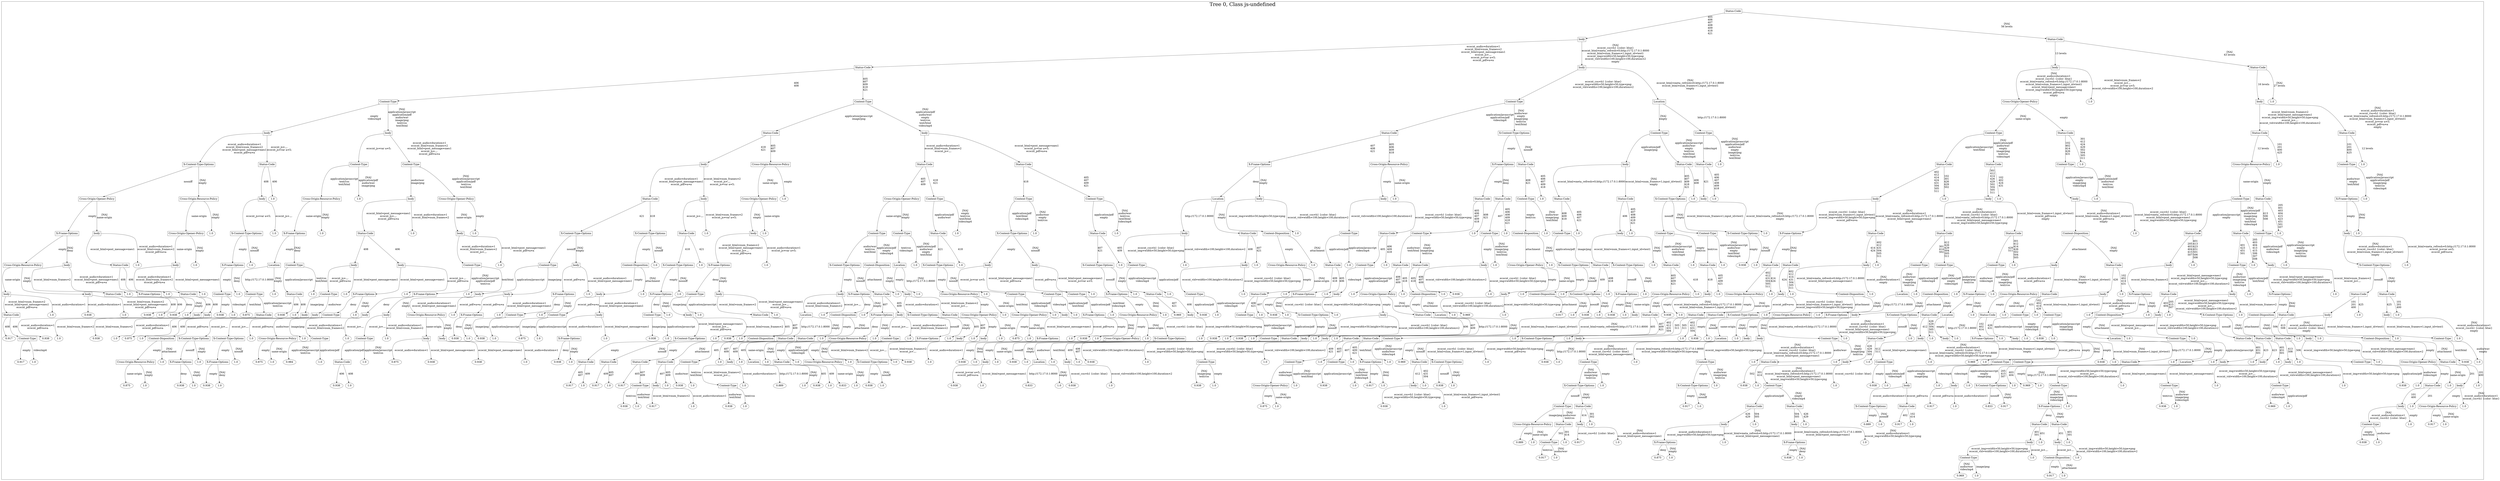 /*
Generated by:
    http://https://github.com/h2oai/h2o-3/tree/master/h2o-genmodel/src/main/java/hex/genmodel/tools/PrintMojo.java
*/

/*
On a mac:

$ brew install graphviz
$ dot -Tpng file.gv -o file.png
$ open file.png
*/

digraph G {

subgraph cluster_0 {
/* Nodes */

/* Level 0 */
{
"SG_0_Node_0" [shape=box, fontsize=20, label="Status-Code"]
}

/* Level 1 */
{
"SG_0_Node_1" [shape=box, fontsize=20, label="body"]
"SG_0_Node_2" [shape=box, fontsize=20, label="Status-Code"]
}

/* Level 2 */
{
"SG_0_Node_3" [shape=box, fontsize=20, label="Status-Code"]
"SG_0_Node_4" [shape=box, fontsize=20, label="body"]
"SG_0_Node_5" [shape=box, fontsize=20, label="body"]
"SG_0_Node_6" [shape=box, fontsize=20, label="Status-Code"]
}

/* Level 3 */
{
"SG_0_Node_7" [shape=box, fontsize=20, label="Content-Type"]
"SG_0_Node_8" [shape=box, fontsize=20, label="Content-Type"]
"SG_0_Node_9" [shape=box, fontsize=20, label="Content-Type"]
"SG_0_Node_10" [shape=box, fontsize=20, label="Location"]
"SG_0_Node_11" [shape=box, fontsize=20, label="Cross-Origin-Opener-Policy"]
"SG_0_Node_488" [fontsize=20, label="1.0"]
"SG_0_Node_12" [shape=box, fontsize=20, label="body"]
"SG_0_Node_489" [fontsize=20, label="1.0"]
}

/* Level 4 */
{
"SG_0_Node_13" [shape=box, fontsize=20, label="body"]
"SG_0_Node_14" [shape=box, fontsize=20, label="body"]
"SG_0_Node_15" [shape=box, fontsize=20, label="Status-Code"]
"SG_0_Node_16" [shape=box, fontsize=20, label="body"]
"SG_0_Node_17" [shape=box, fontsize=20, label="Status-Code"]
"SG_0_Node_18" [shape=box, fontsize=20, label="X-Content-Type-Options"]
"SG_0_Node_19" [shape=box, fontsize=20, label="Content-Type"]
"SG_0_Node_20" [shape=box, fontsize=20, label="Content-Type"]
"SG_0_Node_21" [shape=box, fontsize=20, label="Content-Type"]
"SG_0_Node_22" [shape=box, fontsize=20, label="Status-Code"]
"SG_0_Node_23" [shape=box, fontsize=20, label="Status-Code"]
"SG_0_Node_24" [shape=box, fontsize=20, label="Status-Code"]
}

/* Level 5 */
{
"SG_0_Node_25" [shape=box, fontsize=20, label="X-Content-Type-Options"]
"SG_0_Node_26" [shape=box, fontsize=20, label="Status-Code"]
"SG_0_Node_27" [shape=box, fontsize=20, label="Content-Type"]
"SG_0_Node_28" [shape=box, fontsize=20, label="Content-Type"]
"SG_0_Node_29" [shape=box, fontsize=20, label="body"]
"SG_0_Node_30" [shape=box, fontsize=20, label="Cross-Origin-Resource-Policy"]
"SG_0_Node_31" [shape=box, fontsize=20, label="Status-Code"]
"SG_0_Node_32" [shape=box, fontsize=20, label="Status-Code"]
"SG_0_Node_33" [shape=box, fontsize=20, label="X-Frame-Options"]
"SG_0_Node_34" [shape=box, fontsize=20, label="Cross-Origin-Resource-Policy"]
"SG_0_Node_35" [shape=box, fontsize=20, label="X-Frame-Options"]
"SG_0_Node_36" [shape=box, fontsize=20, label="Status-Code"]
"SG_0_Node_37" [shape=box, fontsize=20, label="body"]
"SG_0_Node_38" [shape=box, fontsize=20, label="Status-Code"]
"SG_0_Node_39" [shape=box, fontsize=20, label="Status-Code"]
"SG_0_Node_490" [fontsize=20, label="1.0"]
"SG_0_Node_40" [shape=box, fontsize=20, label="Status-Code"]
"SG_0_Node_41" [shape=box, fontsize=20, label="Status-Code"]
"SG_0_Node_42" [shape=box, fontsize=20, label="Content-Type"]
"SG_0_Node_491" [fontsize=20, label="1.0"]
"SG_0_Node_43" [shape=box, fontsize=20, label="Cross-Origin-Resource-Policy"]
"SG_0_Node_492" [fontsize=20, label="1.0"]
"SG_0_Node_44" [shape=box, fontsize=20, label="Content-Type"]
"SG_0_Node_493" [fontsize=20, label="1.0"]
}

/* Level 6 */
{
"SG_0_Node_45" [shape=box, fontsize=20, label="Cross-Origin-Opener-Policy"]
"SG_0_Node_46" [shape=box, fontsize=20, label="Cross-Origin-Resource-Policy"]
"SG_0_Node_47" [shape=box, fontsize=20, label="body"]
"SG_0_Node_494" [fontsize=20, label="1.0"]
"SG_0_Node_48" [shape=box, fontsize=20, label="Cross-Origin-Resource-Policy"]
"SG_0_Node_495" [fontsize=20, label="1.0"]
"SG_0_Node_49" [shape=box, fontsize=20, label="body"]
"SG_0_Node_50" [shape=box, fontsize=20, label="Cross-Origin-Opener-Policy"]
"SG_0_Node_51" [shape=box, fontsize=20, label="Status-Code"]
"SG_0_Node_52" [shape=box, fontsize=20, label="body"]
"SG_0_Node_53" [shape=box, fontsize=20, label="Cross-Origin-Opener-Policy"]
"SG_0_Node_496" [fontsize=20, label="1.0"]
"SG_0_Node_54" [shape=box, fontsize=20, label="Cross-Origin-Opener-Policy"]
"SG_0_Node_55" [shape=box, fontsize=20, label="Content-Type"]
"SG_0_Node_56" [shape=box, fontsize=20, label="Content-Type"]
"SG_0_Node_57" [shape=box, fontsize=20, label="Content-Type"]
"SG_0_Node_58" [shape=box, fontsize=20, label="Location"]
"SG_0_Node_59" [shape=box, fontsize=20, label="body"]
"SG_0_Node_60" [shape=box, fontsize=20, label="body"]
"SG_0_Node_497" [fontsize=20, label="1.0"]
"SG_0_Node_61" [shape=box, fontsize=20, label="Status-Code"]
"SG_0_Node_62" [shape=box, fontsize=20, label="Status-Code"]
"SG_0_Node_63" [shape=box, fontsize=20, label="Content-Type"]
"SG_0_Node_498" [fontsize=20, label="1.0"]
"SG_0_Node_64" [shape=box, fontsize=20, label="Status-Code"]
"SG_0_Node_65" [shape=box, fontsize=20, label="Status-Code"]
"SG_0_Node_66" [shape=box, fontsize=20, label="X-Content-Type-Options"]
"SG_0_Node_499" [fontsize=20, label="1.0"]
"SG_0_Node_67" [shape=box, fontsize=20, label="body"]
"SG_0_Node_500" [fontsize=20, label="1.0"]
"SG_0_Node_68" [shape=box, fontsize=20, label="body"]
"SG_0_Node_501" [fontsize=20, label="1.0"]
"SG_0_Node_69" [shape=box, fontsize=20, label="body"]
"SG_0_Node_502" [fontsize=20, label="1.0"]
"SG_0_Node_70" [shape=box, fontsize=20, label="body"]
"SG_0_Node_503" [fontsize=20, label="1.0"]
"SG_0_Node_71" [shape=box, fontsize=20, label="Content-Type"]
"SG_0_Node_72" [shape=box, fontsize=20, label="Status-Code"]
"SG_0_Node_73" [shape=box, fontsize=20, label="X-Frame-Options"]
"SG_0_Node_504" [fontsize=20, label="1.0"]
}

/* Level 7 */
{
"SG_0_Node_74" [shape=box, fontsize=20, label="X-Frame-Options"]
"SG_0_Node_75" [shape=box, fontsize=20, label="body"]
"SG_0_Node_76" [shape=box, fontsize=20, label="Cross-Origin-Opener-Policy"]
"SG_0_Node_505" [fontsize=20, label="1.0"]
"SG_0_Node_77" [shape=box, fontsize=20, label="X-Content-Type-Options"]
"SG_0_Node_506" [fontsize=20, label="1.0"]
"SG_0_Node_78" [shape=box, fontsize=20, label="X-Frame-Options"]
"SG_0_Node_507" [fontsize=20, label="1.0"]
"SG_0_Node_79" [shape=box, fontsize=20, label="Status-Code"]
"SG_0_Node_508" [fontsize=20, label="1.0"]
"SG_0_Node_80" [shape=box, fontsize=20, label="body"]
"SG_0_Node_509" [fontsize=20, label="1.0"]
"SG_0_Node_81" [shape=box, fontsize=20, label="X-Content-Type-Options"]
"SG_0_Node_82" [shape=box, fontsize=20, label="X-Content-Type-Options"]
"SG_0_Node_83" [shape=box, fontsize=20, label="Status-Code"]
"SG_0_Node_510" [fontsize=20, label="1.0"]
"SG_0_Node_84" [shape=box, fontsize=20, label="body"]
"SG_0_Node_511" [fontsize=20, label="1.0"]
"SG_0_Node_85" [shape=box, fontsize=20, label="Content-Type"]
"SG_0_Node_86" [shape=box, fontsize=20, label="Content-Type"]
"SG_0_Node_87" [shape=box, fontsize=20, label="Status-Code"]
"SG_0_Node_512" [fontsize=20, label="1.0"]
"SG_0_Node_88" [shape=box, fontsize=20, label="X-Content-Type-Options"]
"SG_0_Node_513" [fontsize=20, label="1.0"]
"SG_0_Node_89" [shape=box, fontsize=20, label="Status-Code"]
"SG_0_Node_514" [fontsize=20, label="1.0"]
"SG_0_Node_90" [shape=box, fontsize=20, label="body"]
"SG_0_Node_91" [shape=box, fontsize=20, label="Status-Code"]
"SG_0_Node_92" [shape=box, fontsize=20, label="Content-Disposition"]
"SG_0_Node_515" [fontsize=20, label="1.0"]
"SG_0_Node_93" [shape=box, fontsize=20, label="Content-Type"]
"SG_0_Node_94" [shape=box, fontsize=20, label="Status-Code"]
"SG_0_Node_95" [shape=box, fontsize=20, label="Content-Type"]
"SG_0_Node_516" [fontsize=20, label="1.0"]
"SG_0_Node_96" [shape=box, fontsize=20, label="Content-Type"]
"SG_0_Node_517" [fontsize=20, label="1.0"]
"SG_0_Node_97" [shape=box, fontsize=20, label="Content-Disposition"]
"SG_0_Node_518" [fontsize=20, label="1.0"]
"SG_0_Node_98" [shape=box, fontsize=20, label="Content-Type"]
"SG_0_Node_519" [fontsize=20, label="1.0"]
"SG_0_Node_99" [shape=box, fontsize=20, label="body"]
"SG_0_Node_520" [fontsize=20, label="1.0"]
"SG_0_Node_100" [shape=box, fontsize=20, label="Content-Type"]
"SG_0_Node_101" [shape=box, fontsize=20, label="Content-Type"]
"SG_0_Node_102" [shape=box, fontsize=20, label="X-Content-Type-Options"]
"SG_0_Node_521" [fontsize=20, label="1.0"]
"SG_0_Node_103" [shape=box, fontsize=20, label="X-Frame-Options"]
"SG_0_Node_104" [shape=box, fontsize=20, label="Status-Code"]
"SG_0_Node_105" [shape=box, fontsize=20, label="Status-Code"]
"SG_0_Node_106" [shape=box, fontsize=20, label="Status-Code"]
"SG_0_Node_107" [shape=box, fontsize=20, label="Content-Disposition"]
"SG_0_Node_522" [fontsize=20, label="1.0"]
"SG_0_Node_108" [shape=box, fontsize=20, label="Status-Code"]
"SG_0_Node_109" [shape=box, fontsize=20, label="Status-Code"]
"SG_0_Node_110" [shape=box, fontsize=20, label="Content-Type"]
"SG_0_Node_523" [fontsize=20, label="1.0"]
"SG_0_Node_111" [shape=box, fontsize=20, label="body"]
"SG_0_Node_524" [fontsize=20, label="1.0"]
}

/* Level 8 */
{
"SG_0_Node_112" [shape=box, fontsize=20, label="Cross-Origin-Resource-Policy"]
"SG_0_Node_113" [shape=box, fontsize=20, label="body"]
"SG_0_Node_114" [shape=box, fontsize=20, label="Status-Code"]
"SG_0_Node_525" [fontsize=20, label="1.0"]
"SG_0_Node_115" [shape=box, fontsize=20, label="body"]
"SG_0_Node_526" [fontsize=20, label="1.0"]
"SG_0_Node_116" [shape=box, fontsize=20, label="X-Frame-Options"]
"SG_0_Node_527" [fontsize=20, label="1.0"]
"SG_0_Node_117" [shape=box, fontsize=20, label="Location"]
"SG_0_Node_118" [shape=box, fontsize=20, label="Content-Type"]
"SG_0_Node_119" [shape=box, fontsize=20, label="body"]
"SG_0_Node_120" [shape=box, fontsize=20, label="body"]
"SG_0_Node_121" [shape=box, fontsize=20, label="Content-Type"]
"SG_0_Node_528" [fontsize=20, label="1.0"]
"SG_0_Node_122" [shape=box, fontsize=20, label="Content-Type"]
"SG_0_Node_123" [shape=box, fontsize=20, label="body"]
"SG_0_Node_124" [shape=box, fontsize=20, label="Content-Disposition"]
"SG_0_Node_529" [fontsize=20, label="1.0"]
"SG_0_Node_125" [shape=box, fontsize=20, label="X-Content-Type-Options"]
"SG_0_Node_530" [fontsize=20, label="1.0"]
"SG_0_Node_126" [shape=box, fontsize=20, label="X-Frame-Options"]
"SG_0_Node_531" [fontsize=20, label="1.0"]
"SG_0_Node_127" [shape=box, fontsize=20, label="X-Content-Type-Options"]
"SG_0_Node_128" [shape=box, fontsize=20, label="Content-Disposition"]
"SG_0_Node_129" [shape=box, fontsize=20, label="Location"]
"SG_0_Node_532" [fontsize=20, label="1.0"]
"SG_0_Node_130" [shape=box, fontsize=20, label="X-Content-Type-Options"]
"SG_0_Node_533" [fontsize=20, label="1.0"]
"SG_0_Node_131" [shape=box, fontsize=20, label="body"]
"SG_0_Node_132" [shape=box, fontsize=20, label="body"]
"SG_0_Node_133" [shape=box, fontsize=20, label="X-Content-Type-Options"]
"SG_0_Node_534" [fontsize=20, label="1.0"]
"SG_0_Node_134" [shape=box, fontsize=20, label="Content-Type"]
"SG_0_Node_535" [fontsize=20, label="1.0"]
"SG_0_Node_135" [shape=box, fontsize=20, label="body"]
"SG_0_Node_536" [fontsize=20, label="1.0"]
"SG_0_Node_136" [shape=box, fontsize=20, label="Cross-Origin-Resource-Policy"]
"SG_0_Node_537" [fontsize=20, label="1.0"]
"SG_0_Node_137" [shape=box, fontsize=20, label="Status-Code"]
"SG_0_Node_538" [fontsize=20, label="1.0"]
"SG_0_Node_138" [shape=box, fontsize=20, label="Content-Type"]
"SG_0_Node_539" [fontsize=20, label="1.0"]
"SG_0_Node_139" [shape=box, fontsize=20, label="Status-Code"]
"SG_0_Node_140" [shape=box, fontsize=20, label="Status-Code"]
"SG_0_Node_141" [shape=box, fontsize=20, label="body"]
"SG_0_Node_540" [fontsize=20, label="1.0"]
"SG_0_Node_142" [shape=box, fontsize=20, label="Cross-Origin-Opener-Policy"]
"SG_0_Node_541" [fontsize=20, label="1.0"]
"SG_0_Node_143" [shape=box, fontsize=20, label="X-Content-Type-Options"]
"SG_0_Node_144" [shape=box, fontsize=20, label="Status-Code"]
"SG_0_Node_145" [shape=box, fontsize=20, label="X-Content-Type-Options"]
"SG_0_Node_542" [fontsize=20, label="1.0"]
"SG_0_Node_146" [shape=box, fontsize=20, label="Status-Code"]
"SG_0_Node_543" [fontsize=20, label="1.0"]
"SG_0_Node_147" [shape=box, fontsize=20, label="Status-Code"]
"SG_0_Node_544" [fontsize=20, label="1.0"]
"SG_0_Node_545" [fontsize=20, label="0.938"]
"SG_0_Node_546" [fontsize=20, label="1.0"]
"SG_0_Node_149" [shape=box, fontsize=20, label="Status-Code"]
"SG_0_Node_150" [shape=box, fontsize=20, label="Status-Code"]
"SG_0_Node_151" [shape=box, fontsize=20, label="body"]
"SG_0_Node_547" [fontsize=20, label="1.0"]
"SG_0_Node_152" [shape=box, fontsize=20, label="Content-Type"]
"SG_0_Node_153" [shape=box, fontsize=20, label="Content-Type"]
"SG_0_Node_154" [shape=box, fontsize=20, label="Content-Type"]
"SG_0_Node_548" [fontsize=20, label="1.0"]
"SG_0_Node_155" [shape=box, fontsize=20, label="body"]
"SG_0_Node_156" [shape=box, fontsize=20, label="Status-Code"]
"SG_0_Node_157" [shape=box, fontsize=20, label="body"]
"SG_0_Node_549" [fontsize=20, label="1.0"]
"SG_0_Node_158" [shape=box, fontsize=20, label="Content-Type"]
"SG_0_Node_550" [fontsize=20, label="1.0"]
"SG_0_Node_159" [shape=box, fontsize=20, label="body"]
"SG_0_Node_551" [fontsize=20, label="1.0"]
"SG_0_Node_160" [shape=box, fontsize=20, label="X-Content-Type-Options"]
"SG_0_Node_552" [fontsize=20, label="1.0"]
}

/* Level 9 */
{
"SG_0_Node_161" [shape=box, fontsize=20, label="body"]
"SG_0_Node_162" [shape=box, fontsize=20, label="body"]
"SG_0_Node_163" [shape=box, fontsize=20, label="Status-Code"]
"SG_0_Node_553" [fontsize=20, label="1.0"]
"SG_0_Node_164" [shape=box, fontsize=20, label="X-Frame-Options"]
"SG_0_Node_554" [fontsize=20, label="1.0"]
"SG_0_Node_165" [shape=box, fontsize=20, label="Status-Code"]
"SG_0_Node_555" [fontsize=20, label="1.0"]
"SG_0_Node_166" [shape=box, fontsize=20, label="Content-Type"]
"SG_0_Node_556" [fontsize=20, label="1.0"]
"SG_0_Node_167" [shape=box, fontsize=20, label="Content-Type"]
"SG_0_Node_557" [fontsize=20, label="1.0"]
"SG_0_Node_168" [shape=box, fontsize=20, label="Status-Code"]
"SG_0_Node_558" [fontsize=20, label="1.0"]
"SG_0_Node_169" [shape=box, fontsize=20, label="Content-Type"]
"SG_0_Node_559" [fontsize=20, label="1.0"]
"SG_0_Node_170" [shape=box, fontsize=20, label="X-Frame-Options"]
"SG_0_Node_560" [fontsize=20, label="1.0"]
"SG_0_Node_171" [shape=box, fontsize=20, label="X-Frame-Options"]
"SG_0_Node_561" [fontsize=20, label="1.0"]
"SG_0_Node_172" [shape=box, fontsize=20, label="body"]
"SG_0_Node_173" [shape=box, fontsize=20, label="body"]
"SG_0_Node_174" [shape=box, fontsize=20, label="X-Frame-Options"]
"SG_0_Node_562" [fontsize=20, label="1.0"]
"SG_0_Node_175" [shape=box, fontsize=20, label="body"]
"SG_0_Node_563" [fontsize=20, label="1.0"]
"SG_0_Node_176" [shape=box, fontsize=20, label="X-Frame-Options"]
"SG_0_Node_564" [fontsize=20, label="1.0"]
"SG_0_Node_177" [shape=box, fontsize=20, label="Content-Type"]
"SG_0_Node_178" [shape=box, fontsize=20, label="body"]
"SG_0_Node_179" [shape=box, fontsize=20, label="body"]
"SG_0_Node_180" [shape=box, fontsize=20, label="X-Frame-Options"]
"SG_0_Node_181" [shape=box, fontsize=20, label="Status-Code"]
"SG_0_Node_565" [fontsize=20, label="1.0"]
"SG_0_Node_182" [shape=box, fontsize=20, label="body"]
"SG_0_Node_566" [fontsize=20, label="1.0"]
"SG_0_Node_183" [shape=box, fontsize=20, label="Cross-Origin-Resource-Policy"]
"SG_0_Node_567" [fontsize=20, label="1.0"]
"SG_0_Node_184" [shape=box, fontsize=20, label="Content-Type"]
"SG_0_Node_185" [shape=box, fontsize=20, label="Content-Type"]
"SG_0_Node_186" [shape=box, fontsize=20, label="Content-Type"]
"SG_0_Node_568" [fontsize=20, label="1.0"]
"SG_0_Node_187" [shape=box, fontsize=20, label="X-Frame-Options"]
"SG_0_Node_569" [fontsize=20, label="1.0"]
"SG_0_Node_188" [shape=box, fontsize=20, label="Status-Code"]
"SG_0_Node_570" [fontsize=20, label="1.0"]
"SG_0_Node_189" [shape=box, fontsize=20, label="Content-Type"]
"SG_0_Node_571" [fontsize=20, label="1.0"]
"SG_0_Node_190" [shape=box, fontsize=20, label="Status-Code"]
"SG_0_Node_572" [fontsize=20, label="1.0"]
"SG_0_Node_191" [shape=box, fontsize=20, label="X-Frame-Options"]
"SG_0_Node_573" [fontsize=20, label="1.0"]
"SG_0_Node_192" [shape=box, fontsize=20, label="body"]
"SG_0_Node_574" [fontsize=20, label="1.0"]
"SG_0_Node_193" [shape=box, fontsize=20, label="Cross-Origin-Opener-Policy"]
"SG_0_Node_575" [fontsize=20, label="1.0"]
"SG_0_Node_194" [shape=box, fontsize=20, label="Content-Disposition"]
"SG_0_Node_576" [fontsize=20, label="1.0"]
"SG_0_Node_577" [fontsize=20, label="0.938"]
"SG_0_Node_578" [fontsize=20, label="1.0"]
"SG_0_Node_196" [shape=box, fontsize=20, label="body"]
"SG_0_Node_579" [fontsize=20, label="1.0"]
"SG_0_Node_197" [shape=box, fontsize=20, label="Content-Disposition"]
"SG_0_Node_580" [fontsize=20, label="1.0"]
"SG_0_Node_198" [shape=box, fontsize=20, label="X-Content-Type-Options"]
"SG_0_Node_581" [fontsize=20, label="1.0"]
"SG_0_Node_199" [shape=box, fontsize=20, label="X-Frame-Options"]
"SG_0_Node_582" [fontsize=20, label="1.0"]
"SG_0_Node_200" [shape=box, fontsize=20, label="Cross-Origin-Resource-Policy"]
"SG_0_Node_583" [fontsize=20, label="1.0"]
"SG_0_Node_201" [shape=box, fontsize=20, label="body"]
"SG_0_Node_584" [fontsize=20, label="1.0"]
"SG_0_Node_202" [shape=box, fontsize=20, label="Cross-Origin-Resource-Policy"]
"SG_0_Node_585" [fontsize=20, label="1.0"]
"SG_0_Node_203" [shape=box, fontsize=20, label="body"]
"SG_0_Node_586" [fontsize=20, label="1.0"]
"SG_0_Node_204" [shape=box, fontsize=20, label="Content-Disposition"]
"SG_0_Node_587" [fontsize=20, label="1.0"]
"SG_0_Node_205" [shape=box, fontsize=20, label="Location"]
"SG_0_Node_588" [fontsize=20, label="1.0"]
"SG_0_Node_206" [shape=box, fontsize=20, label="Content-Disposition"]
"SG_0_Node_589" [fontsize=20, label="1.0"]
"SG_0_Node_207" [shape=box, fontsize=20, label="X-Frame-Options"]
"SG_0_Node_590" [fontsize=20, label="1.0"]
"SG_0_Node_208" [shape=box, fontsize=20, label="Cross-Origin-Resource-Policy"]
"SG_0_Node_209" [shape=box, fontsize=20, label="Status-Code"]
"SG_0_Node_210" [shape=box, fontsize=20, label="body"]
"SG_0_Node_591" [fontsize=20, label="1.0"]
"SG_0_Node_211" [shape=box, fontsize=20, label="X-Frame-Options"]
"SG_0_Node_212" [shape=box, fontsize=20, label="Status-Code"]
"SG_0_Node_213" [shape=box, fontsize=20, label="body"]
"SG_0_Node_592" [fontsize=20, label="1.0"]
"SG_0_Node_214" [shape=box, fontsize=20, label="X-Frame-Options"]
"SG_0_Node_593" [fontsize=20, label="1.0"]
"SG_0_Node_215" [shape=box, fontsize=20, label="Status-Code"]
"SG_0_Node_216" [shape=box, fontsize=20, label="Status-Code"]
}

/* Level 10 */
{
"SG_0_Node_217" [shape=box, fontsize=20, label="Status-Code"]
"SG_0_Node_594" [fontsize=20, label="1.0"]
"SG_0_Node_595" [fontsize=20, label="0.938"]
"SG_0_Node_596" [fontsize=20, label="1.0"]
"SG_0_Node_597" [fontsize=20, label="0.938"]
"SG_0_Node_598" [fontsize=20, label="1.0"]
"SG_0_Node_599" [fontsize=20, label="0.938"]
"SG_0_Node_600" [fontsize=20, label="1.0"]
"SG_0_Node_221" [shape=box, fontsize=20, label="body"]
"SG_0_Node_222" [shape=box, fontsize=20, label="body"]
"SG_0_Node_601" [fontsize=20, label="0.938"]
"SG_0_Node_602" [fontsize=20, label="1.0"]
"SG_0_Node_603" [fontsize=20, label="0.875"]
"SG_0_Node_225" [shape=box, fontsize=20, label="Status-Code"]
"SG_0_Node_604" [fontsize=20, label="0.938"]
"SG_0_Node_605" [fontsize=20, label="1.0"]
"SG_0_Node_227" [shape=box, fontsize=20, label="body"]
"SG_0_Node_228" [shape=box, fontsize=20, label="body"]
"SG_0_Node_229" [shape=box, fontsize=20, label="Content-Type"]
"SG_0_Node_606" [fontsize=20, label="1.0"]
"SG_0_Node_230" [shape=box, fontsize=20, label="body"]
"SG_0_Node_231" [shape=box, fontsize=20, label="body"]
"SG_0_Node_232" [shape=box, fontsize=20, label="Cross-Origin-Resource-Policy"]
"SG_0_Node_607" [fontsize=20, label="1.0"]
"SG_0_Node_233" [shape=box, fontsize=20, label="X-Frame-Options"]
"SG_0_Node_608" [fontsize=20, label="1.0"]
"SG_0_Node_234" [shape=box, fontsize=20, label="Content-Type"]
"SG_0_Node_609" [fontsize=20, label="1.0"]
"SG_0_Node_235" [shape=box, fontsize=20, label="Content-Type"]
"SG_0_Node_236" [shape=box, fontsize=20, label="body"]
"SG_0_Node_237" [shape=box, fontsize=20, label="Content-Type"]
"SG_0_Node_610" [fontsize=20, label="1.0"]
"SG_0_Node_238" [shape=box, fontsize=20, label="body"]
"SG_0_Node_611" [fontsize=20, label="1.0"]
"SG_0_Node_239" [shape=box, fontsize=20, label="Status-Code"]
"SG_0_Node_612" [fontsize=20, label="1.0"]
"SG_0_Node_240" [shape=box, fontsize=20, label="Location"]
"SG_0_Node_613" [fontsize=20, label="1.0"]
"SG_0_Node_241" [shape=box, fontsize=20, label="Content-Disposition"]
"SG_0_Node_614" [fontsize=20, label="1.0"]
"SG_0_Node_242" [shape=box, fontsize=20, label="X-Frame-Options"]
"SG_0_Node_243" [shape=box, fontsize=20, label="body"]
"SG_0_Node_244" [shape=box, fontsize=20, label="X-Content-Type-Options"]
"SG_0_Node_245" [shape=box, fontsize=20, label="Status-Code"]
"SG_0_Node_246" [shape=box, fontsize=20, label="Cross-Origin-Opener-Policy"]
"SG_0_Node_615" [fontsize=20, label="1.0"]
"SG_0_Node_247" [shape=box, fontsize=20, label="Cross-Origin-Opener-Policy"]
"SG_0_Node_616" [fontsize=20, label="1.0"]
"SG_0_Node_248" [shape=box, fontsize=20, label="body"]
"SG_0_Node_617" [fontsize=20, label="1.0"]
"SG_0_Node_249" [shape=box, fontsize=20, label="X-Frame-Options"]
"SG_0_Node_618" [fontsize=20, label="1.0"]
"SG_0_Node_250" [shape=box, fontsize=20, label="Cross-Origin-Resource-Policy"]
"SG_0_Node_619" [fontsize=20, label="1.0"]
"SG_0_Node_620" [fontsize=20, label="0.969"]
"SG_0_Node_252" [shape=box, fontsize=20, label="body"]
"SG_0_Node_621" [fontsize=20, label="0.938"]
"SG_0_Node_622" [fontsize=20, label="1.0"]
"SG_0_Node_254" [shape=box, fontsize=20, label="Content-Type"]
"SG_0_Node_623" [fontsize=20, label="1.0"]
"SG_0_Node_624" [fontsize=20, label="0.938"]
"SG_0_Node_625" [fontsize=20, label="1.0"]
"SG_0_Node_256" [shape=box, fontsize=20, label="X-Content-Type-Options"]
"SG_0_Node_626" [fontsize=20, label="1.0"]
"SG_0_Node_257" [shape=box, fontsize=20, label="body"]
"SG_0_Node_258" [shape=box, fontsize=20, label="Status-Code"]
"SG_0_Node_259" [shape=box, fontsize=20, label="Location"]
"SG_0_Node_627" [fontsize=20, label="1.0"]
"SG_0_Node_628" [fontsize=20, label="0.969"]
"SG_0_Node_629" [fontsize=20, label="1.0"]
"SG_0_Node_630" [fontsize=20, label="0.917"]
"SG_0_Node_631" [fontsize=20, label="1.0"]
"SG_0_Node_632" [fontsize=20, label="0.938"]
"SG_0_Node_633" [fontsize=20, label="1.0"]
"SG_0_Node_634" [fontsize=20, label="0.938"]
"SG_0_Node_635" [fontsize=20, label="1.0"]
"SG_0_Node_264" [shape=box, fontsize=20, label="body"]
"SG_0_Node_265" [shape=box, fontsize=20, label="Status-Code"]
"SG_0_Node_636" [fontsize=20, label="0.938"]
"SG_0_Node_637" [fontsize=20, label="1.0"]
"SG_0_Node_267" [shape=box, fontsize=20, label="Status-Code"]
"SG_0_Node_268" [shape=box, fontsize=20, label="Status-Code"]
"SG_0_Node_269" [shape=box, fontsize=20, label="X-Content-Type-Options"]
"SG_0_Node_638" [fontsize=20, label="1.0"]
"SG_0_Node_270" [shape=box, fontsize=20, label="Cross-Origin-Resource-Policy"]
"SG_0_Node_639" [fontsize=20, label="1.0"]
"SG_0_Node_271" [shape=box, fontsize=20, label="X-Frame-Options"]
"SG_0_Node_272" [shape=box, fontsize=20, label="body"]
"SG_0_Node_273" [shape=box, fontsize=20, label="X-Content-Type-Options"]
"SG_0_Node_274" [shape=box, fontsize=20, label="Status-Code"]
"SG_0_Node_275" [shape=box, fontsize=20, label="Location"]
"SG_0_Node_640" [fontsize=20, label="1.0"]
"SG_0_Node_276" [shape=box, fontsize=20, label="Status-Code"]
"SG_0_Node_641" [fontsize=20, label="1.0"]
"SG_0_Node_277" [shape=box, fontsize=20, label="Content-Type"]
"SG_0_Node_642" [fontsize=20, label="1.0"]
"SG_0_Node_278" [shape=box, fontsize=20, label="Content-Type"]
"SG_0_Node_643" [fontsize=20, label="1.0"]
"SG_0_Node_279" [shape=box, fontsize=20, label="Content-Disposition"]
"SG_0_Node_644" [fontsize=20, label="1.0"]
"SG_0_Node_280" [shape=box, fontsize=20, label="body"]
"SG_0_Node_645" [fontsize=20, label="1.0"]
"SG_0_Node_281" [shape=box, fontsize=20, label="X-Content-Type-Options"]
"SG_0_Node_646" [fontsize=20, label="1.0"]
"SG_0_Node_282" [shape=box, fontsize=20, label="Content-Disposition"]
"SG_0_Node_283" [shape=box, fontsize=20, label="Status-Code"]
"SG_0_Node_284" [shape=box, fontsize=20, label="body"]
"SG_0_Node_647" [fontsize=20, label="1.0"]
"SG_0_Node_285" [shape=box, fontsize=20, label="body"]
"SG_0_Node_648" [fontsize=20, label="1.0"]
}

/* Level 11 */
{
"SG_0_Node_649" [fontsize=20, label="0.917"]
"SG_0_Node_287" [shape=box, fontsize=20, label="Content-Type"]
"SG_0_Node_650" [fontsize=20, label="0.938"]
"SG_0_Node_651" [fontsize=20, label="1.0"]
"SG_0_Node_652" [fontsize=20, label="0.938"]
"SG_0_Node_653" [fontsize=20, label="1.0"]
"SG_0_Node_654" [fontsize=20, label="0.875"]
"SG_0_Node_655" [fontsize=20, label="1.0"]
"SG_0_Node_291" [shape=box, fontsize=20, label="Content-Disposition"]
"SG_0_Node_292" [shape=box, fontsize=20, label="X-Content-Type-Options"]
"SG_0_Node_293" [shape=box, fontsize=20, label="X-Content-Type-Options"]
"SG_0_Node_656" [fontsize=20, label="1.0"]
"SG_0_Node_294" [shape=box, fontsize=20, label="Cross-Origin-Resource-Policy"]
"SG_0_Node_657" [fontsize=20, label="1.0"]
"SG_0_Node_295" [shape=box, fontsize=20, label="Content-Type"]
"SG_0_Node_658" [fontsize=20, label="1.0"]
"SG_0_Node_296" [shape=box, fontsize=20, label="Content-Type"]
"SG_0_Node_659" [fontsize=20, label="1.0"]
"SG_0_Node_297" [shape=box, fontsize=20, label="body"]
"SG_0_Node_298" [shape=box, fontsize=20, label="body"]
"SG_0_Node_660" [fontsize=20, label="0.938"]
"SG_0_Node_661" [fontsize=20, label="1.0"]
"SG_0_Node_662" [fontsize=20, label="0.938"]
"SG_0_Node_663" [fontsize=20, label="1.0"]
"SG_0_Node_664" [fontsize=20, label="0.875"]
"SG_0_Node_665" [fontsize=20, label="1.0"]
"SG_0_Node_302" [shape=box, fontsize=20, label="X-Frame-Options"]
"SG_0_Node_666" [fontsize=20, label="1.0"]
"SG_0_Node_667" [fontsize=20, label="0.938"]
"SG_0_Node_668" [fontsize=20, label="1.0"]
"SG_0_Node_304" [shape=box, fontsize=20, label="X-Content-Type-Options"]
"SG_0_Node_669" [fontsize=20, label="1.0"]
"SG_0_Node_670" [fontsize=20, label="0.938"]
"SG_0_Node_671" [fontsize=20, label="1.0"]
"SG_0_Node_306" [shape=box, fontsize=20, label="Content-Disposition"]
"SG_0_Node_307" [shape=box, fontsize=20, label="Status-Code"]
"SG_0_Node_308" [shape=box, fontsize=20, label="Status-Code"]
"SG_0_Node_672" [fontsize=20, label="1.0"]
"SG_0_Node_309" [shape=box, fontsize=20, label="Cross-Origin-Resource-Policy"]
"SG_0_Node_673" [fontsize=20, label="1.0"]
"SG_0_Node_310" [shape=box, fontsize=20, label="Content-Type"]
"SG_0_Node_674" [fontsize=20, label="1.0"]
"SG_0_Node_311" [shape=box, fontsize=20, label="X-Frame-Options"]
"SG_0_Node_675" [fontsize=20, label="1.0"]
"SG_0_Node_312" [shape=box, fontsize=20, label="body"]
"SG_0_Node_676" [fontsize=20, label="1.0"]
"SG_0_Node_313" [shape=box, fontsize=20, label="body"]
"SG_0_Node_677" [fontsize=20, label="1.0"]
"SG_0_Node_678" [fontsize=20, label="0.875"]
"SG_0_Node_679" [fontsize=20, label="1.0"]
"SG_0_Node_315" [shape=box, fontsize=20, label="X-Frame-Options"]
"SG_0_Node_680" [fontsize=20, label="1.0"]
"SG_0_Node_681" [fontsize=20, label="0.938"]
"SG_0_Node_682" [fontsize=20, label="1.0"]
"SG_0_Node_317" [shape=box, fontsize=20, label="Cross-Origin-Opener-Policy"]
"SG_0_Node_683" [fontsize=20, label="1.0"]
"SG_0_Node_318" [shape=box, fontsize=20, label="X-Content-Type-Options"]
"SG_0_Node_684" [fontsize=20, label="1.0"]
"SG_0_Node_685" [fontsize=20, label="0.938"]
"SG_0_Node_686" [fontsize=20, label="1.0"]
"SG_0_Node_687" [fontsize=20, label="0.938"]
"SG_0_Node_688" [fontsize=20, label="1.0"]
"SG_0_Node_321" [shape=box, fontsize=20, label="Content-Type"]
"SG_0_Node_322" [shape=box, fontsize=20, label="Status-Code"]
"SG_0_Node_323" [shape=box, fontsize=20, label="body"]
"SG_0_Node_689" [fontsize=20, label="1.0"]
"SG_0_Node_324" [shape=box, fontsize=20, label="body"]
"SG_0_Node_690" [fontsize=20, label="1.0"]
"SG_0_Node_325" [shape=box, fontsize=20, label="Status-Code"]
"SG_0_Node_326" [shape=box, fontsize=20, label="Status-Code"]
"SG_0_Node_327" [shape=box, fontsize=20, label="Content-Type"]
"SG_0_Node_691" [fontsize=20, label="1.0"]
"SG_0_Node_328" [shape=box, fontsize=20, label="X-Content-Type-Options"]
"SG_0_Node_692" [fontsize=20, label="1.0"]
"SG_0_Node_329" [shape=box, fontsize=20, label="body"]
"SG_0_Node_693" [fontsize=20, label="1.0"]
"SG_0_Node_694" [fontsize=20, label="0.938"]
"SG_0_Node_695" [fontsize=20, label="1.0"]
"SG_0_Node_331" [shape=box, fontsize=20, label="Location"]
"SG_0_Node_696" [fontsize=20, label="1.0"]
"SG_0_Node_332" [shape=box, fontsize=20, label="body"]
"SG_0_Node_333" [shape=box, fontsize=20, label="body"]
"SG_0_Node_334" [shape=box, fontsize=20, label="Content-Type"]
"SG_0_Node_697" [fontsize=20, label="1.0"]
"SG_0_Node_335" [shape=box, fontsize=20, label="Status-Code"]
"SG_0_Node_698" [fontsize=20, label="1.0"]
"SG_0_Node_336" [shape=box, fontsize=20, label="body"]
"SG_0_Node_699" [fontsize=20, label="1.0"]
"SG_0_Node_337" [shape=box, fontsize=20, label="body"]
"SG_0_Node_700" [fontsize=20, label="1.0"]
"SG_0_Node_338" [shape=box, fontsize=20, label="X-Frame-Options"]
"SG_0_Node_701" [fontsize=20, label="1.0"]
"SG_0_Node_339" [shape=box, fontsize=20, label="body"]
"SG_0_Node_702" [fontsize=20, label="1.0"]
"SG_0_Node_703" [fontsize=20, label="0.938"]
"SG_0_Node_704" [fontsize=20, label="1.0"]
"SG_0_Node_341" [shape=box, fontsize=20, label="Location"]
"SG_0_Node_705" [fontsize=20, label="1.0"]
"SG_0_Node_342" [shape=box, fontsize=20, label="Content-Type"]
"SG_0_Node_706" [fontsize=20, label="1.0"]
"SG_0_Node_343" [shape=box, fontsize=20, label="Status-Code"]
"SG_0_Node_344" [shape=box, fontsize=20, label="Status-Code"]
"SG_0_Node_345" [shape=box, fontsize=20, label="Status-Code"]
"SG_0_Node_707" [fontsize=20, label="1.0"]
"SG_0_Node_346" [shape=box, fontsize=20, label="body"]
"SG_0_Node_708" [fontsize=20, label="1.0"]
"SG_0_Node_347" [shape=box, fontsize=20, label="Content-Disposition"]
"SG_0_Node_709" [fontsize=20, label="1.0"]
"SG_0_Node_348" [shape=box, fontsize=20, label="Content-Type"]
"SG_0_Node_710" [fontsize=20, label="1.0"]
}

/* Level 12 */
{
"SG_0_Node_711" [fontsize=20, label="0.917"]
"SG_0_Node_712" [fontsize=20, label="1.0"]
"SG_0_Node_350" [shape=box, fontsize=20, label="Cross-Origin-Resource-Policy"]
"SG_0_Node_713" [fontsize=20, label="1.0"]
"SG_0_Node_351" [shape=box, fontsize=20, label="X-Frame-Options"]
"SG_0_Node_714" [fontsize=20, label="1.0"]
"SG_0_Node_352" [shape=box, fontsize=20, label="X-Frame-Options"]
"SG_0_Node_715" [fontsize=20, label="1.0"]
"SG_0_Node_716" [fontsize=20, label="0.875"]
"SG_0_Node_717" [fontsize=20, label="1.0"]
"SG_0_Node_718" [fontsize=20, label="0.984"]
"SG_0_Node_719" [fontsize=20, label="1.0"]
"SG_0_Node_355" [shape=box, fontsize=20, label="Status-Code"]
"SG_0_Node_720" [fontsize=20, label="1.0"]
"SG_0_Node_721" [fontsize=20, label="0.875"]
"SG_0_Node_722" [fontsize=20, label="0.938"]
"SG_0_Node_723" [fontsize=20, label="0.938"]
"SG_0_Node_724" [fontsize=20, label="1.0"]
"SG_0_Node_725" [fontsize=20, label="0.938"]
"SG_0_Node_726" [fontsize=20, label="1.0"]
"SG_0_Node_360" [shape=box, fontsize=20, label="Status-Code"]
"SG_0_Node_361" [shape=box, fontsize=20, label="Status-Code"]
"SG_0_Node_362" [shape=box, fontsize=20, label="Status-Code"]
"SG_0_Node_363" [shape=box, fontsize=20, label="Status-Code"]
"SG_0_Node_364" [shape=box, fontsize=20, label="Content-Type"]
"SG_0_Node_727" [fontsize=20, label="1.0"]
"SG_0_Node_365" [shape=box, fontsize=20, label="body"]
"SG_0_Node_728" [fontsize=20, label="1.0"]
"SG_0_Node_366" [shape=box, fontsize=20, label="Location"]
"SG_0_Node_729" [fontsize=20, label="1.0"]
"SG_0_Node_367" [shape=box, fontsize=20, label="Status-Code"]
"SG_0_Node_730" [fontsize=20, label="1.0"]
"SG_0_Node_368" [shape=box, fontsize=20, label="Cross-Origin-Resource-Policy"]
"SG_0_Node_731" [fontsize=20, label="1.0"]
"SG_0_Node_369" [shape=box, fontsize=20, label="X-Content-Type-Options"]
"SG_0_Node_732" [fontsize=20, label="1.0"]
"SG_0_Node_733" [fontsize=20, label="0.938"]
"SG_0_Node_734" [fontsize=20, label="1.0"]
"SG_0_Node_735" [fontsize=20, label="0.938"]
"SG_0_Node_736" [fontsize=20, label="1.0"]
"SG_0_Node_372" [shape=box, fontsize=20, label="body"]
"SG_0_Node_737" [fontsize=20, label="1.0"]
"SG_0_Node_738" [fontsize=20, label="0.938"]
"SG_0_Node_739" [fontsize=20, label="1.0"]
"SG_0_Node_374" [shape=box, fontsize=20, label="Location"]
"SG_0_Node_740" [fontsize=20, label="1.0"]
"SG_0_Node_375" [shape=box, fontsize=20, label="body"]
"SG_0_Node_741" [fontsize=20, label="1.0"]
"SG_0_Node_742" [fontsize=20, label="0.938"]
"SG_0_Node_743" [fontsize=20, label="1.0"]
"SG_0_Node_377" [shape=box, fontsize=20, label="Content-Type"]
"SG_0_Node_744" [fontsize=20, label="1.0"]
"SG_0_Node_378" [shape=box, fontsize=20, label="Content-Type"]
"SG_0_Node_745" [fontsize=20, label="1.0"]
"SG_0_Node_379" [shape=box, fontsize=20, label="Content-Type"]
"SG_0_Node_746" [fontsize=20, label="1.0"]
"SG_0_Node_380" [shape=box, fontsize=20, label="X-Frame-Options"]
"SG_0_Node_747" [fontsize=20, label="1.0"]
"SG_0_Node_748" [fontsize=20, label="0.969"]
"SG_0_Node_382" [shape=box, fontsize=20, label="Status-Code"]
"SG_0_Node_383" [shape=box, fontsize=20, label="X-Content-Type-Options"]
"SG_0_Node_749" [fontsize=20, label="1.0"]
"SG_0_Node_750" [fontsize=20, label="0.938"]
"SG_0_Node_751" [fontsize=20, label="1.0"]
"SG_0_Node_385" [shape=box, fontsize=20, label="Content-Type"]
"SG_0_Node_752" [fontsize=20, label="1.0"]
"SG_0_Node_386" [shape=box, fontsize=20, label="Content-Type"]
"SG_0_Node_753" [fontsize=20, label="1.0"]
"SG_0_Node_387" [shape=box, fontsize=20, label="Status-Code"]
"SG_0_Node_754" [fontsize=20, label="1.0"]
"SG_0_Node_388" [shape=box, fontsize=20, label="body"]
"SG_0_Node_755" [fontsize=20, label="1.0"]
"SG_0_Node_389" [shape=box, fontsize=20, label="Content-Type"]
"SG_0_Node_756" [fontsize=20, label="1.0"]
"SG_0_Node_757" [fontsize=20, label="0.969"]
"SG_0_Node_758" [fontsize=20, label="1.0"]
"SG_0_Node_391" [shape=box, fontsize=20, label="Content-Type"]
"SG_0_Node_392" [shape=box, fontsize=20, label="Content-Type"]
"SG_0_Node_759" [fontsize=20, label="0.938"]
"SG_0_Node_760" [fontsize=20, label="1.0"]
"SG_0_Node_394" [shape=box, fontsize=20, label="Status-Code"]
"SG_0_Node_761" [fontsize=20, label="1.0"]
"SG_0_Node_395" [shape=box, fontsize=20, label="Location"]
"SG_0_Node_762" [fontsize=20, label="1.0"]
"SG_0_Node_396" [shape=box, fontsize=20, label="body"]
"SG_0_Node_763" [fontsize=20, label="1.0"]
"SG_0_Node_397" [shape=box, fontsize=20, label="body"]
"SG_0_Node_764" [fontsize=20, label="1.0"]
"SG_0_Node_398" [shape=box, fontsize=20, label="body"]
"SG_0_Node_765" [fontsize=20, label="1.0"]
"SG_0_Node_399" [shape=box, fontsize=20, label="Content-Type"]
"SG_0_Node_766" [fontsize=20, label="1.0"]
"SG_0_Node_400" [shape=box, fontsize=20, label="Cross-Origin-Opener-Policy"]
"SG_0_Node_401" [shape=box, fontsize=20, label="Status-Code"]
"SG_0_Node_767" [fontsize=20, label="0.938"]
"SG_0_Node_768" [fontsize=20, label="1.0"]
}

/* Level 13 */
{
"SG_0_Node_769" [fontsize=20, label="0.875"]
"SG_0_Node_770" [fontsize=20, label="1.0"]
"SG_0_Node_771" [fontsize=20, label="0.938"]
"SG_0_Node_772" [fontsize=20, label="1.0"]
"SG_0_Node_773" [fontsize=20, label="0.938"]
"SG_0_Node_774" [fontsize=20, label="1.0"]
"SG_0_Node_775" [fontsize=20, label="0.938"]
"SG_0_Node_776" [fontsize=20, label="1.0"]
"SG_0_Node_777" [fontsize=20, label="0.917"]
"SG_0_Node_778" [fontsize=20, label="1.0"]
"SG_0_Node_779" [fontsize=20, label="0.917"]
"SG_0_Node_780" [fontsize=20, label="1.0"]
"SG_0_Node_781" [fontsize=20, label="0.917"]
"SG_0_Node_410" [shape=box, fontsize=20, label="Content-Type"]
"SG_0_Node_411" [shape=box, fontsize=20, label="body"]
"SG_0_Node_782" [fontsize=20, label="1.0"]
"SG_0_Node_783" [fontsize=20, label="0.938"]
"SG_0_Node_784" [fontsize=20, label="1.0"]
"SG_0_Node_413" [shape=box, fontsize=20, label="Content-Type"]
"SG_0_Node_785" [fontsize=20, label="1.0"]
"SG_0_Node_786" [fontsize=20, label="0.889"]
"SG_0_Node_787" [fontsize=20, label="1.0"]
"SG_0_Node_788" [fontsize=20, label="0.938"]
"SG_0_Node_789" [fontsize=20, label="1.0"]
"SG_0_Node_790" [fontsize=20, label="0.833"]
"SG_0_Node_791" [fontsize=20, label="1.0"]
"SG_0_Node_792" [fontsize=20, label="0.938"]
"SG_0_Node_793" [fontsize=20, label="1.0"]
"SG_0_Node_794" [fontsize=20, label="0.938"]
"SG_0_Node_795" [fontsize=20, label="1.0"]
"SG_0_Node_796" [fontsize=20, label="0.833"]
"SG_0_Node_797" [fontsize=20, label="1.0"]
"SG_0_Node_798" [fontsize=20, label="0.938"]
"SG_0_Node_799" [fontsize=20, label="1.0"]
"SG_0_Node_800" [fontsize=20, label="0.938"]
"SG_0_Node_801" [fontsize=20, label="1.0"]
"SG_0_Node_422" [shape=box, fontsize=20, label="Cross-Origin-Opener-Policy"]
"SG_0_Node_802" [fontsize=20, label="1.0"]
"SG_0_Node_803" [fontsize=20, label="0.938"]
"SG_0_Node_804" [fontsize=20, label="1.0"]
"SG_0_Node_805" [fontsize=20, label="0.917"]
"SG_0_Node_806" [fontsize=20, label="1.0"]
"SG_0_Node_425" [shape=box, fontsize=20, label="body"]
"SG_0_Node_807" [fontsize=20, label="1.0"]
"SG_0_Node_808" [fontsize=20, label="0.938"]
"SG_0_Node_809" [fontsize=20, label="1.0"]
"SG_0_Node_427" [shape=box, fontsize=20, label="X-Content-Type-Options"]
"SG_0_Node_810" [fontsize=20, label="1.0"]
"SG_0_Node_428" [shape=box, fontsize=20, label="X-Content-Type-Options"]
"SG_0_Node_811" [fontsize=20, label="1.0"]
"SG_0_Node_812" [fontsize=20, label="0.938"]
"SG_0_Node_813" [fontsize=20, label="1.0"]
"SG_0_Node_430" [shape=box, fontsize=20, label="Content-Type"]
"SG_0_Node_814" [fontsize=20, label="1.0"]
"SG_0_Node_815" [fontsize=20, label="0.938"]
"SG_0_Node_816" [fontsize=20, label="1.0"]
"SG_0_Node_432" [shape=box, fontsize=20, label="body"]
"SG_0_Node_817" [fontsize=20, label="1.0"]
"SG_0_Node_433" [shape=box, fontsize=20, label="body"]
"SG_0_Node_818" [fontsize=20, label="1.0"]
"SG_0_Node_434" [shape=box, fontsize=20, label="X-Content-Type-Options"]
"SG_0_Node_819" [fontsize=20, label="1.0"]
"SG_0_Node_820" [fontsize=20, label="0.969"]
"SG_0_Node_821" [fontsize=20, label="1.0"]
"SG_0_Node_436" [shape=box, fontsize=20, label="Content-Type"]
"SG_0_Node_822" [fontsize=20, label="1.0"]
"SG_0_Node_437" [shape=box, fontsize=20, label="Content-Type"]
"SG_0_Node_823" [fontsize=20, label="1.0"]
"SG_0_Node_438" [shape=box, fontsize=20, label="Content-Type"]
"SG_0_Node_824" [fontsize=20, label="1.0"]
"SG_0_Node_825" [fontsize=20, label="0.938"]
"SG_0_Node_826" [fontsize=20, label="1.0"]
"SG_0_Node_440" [shape=box, fontsize=20, label="Status-Code"]
"SG_0_Node_827" [fontsize=20, label="1.0"]
"SG_0_Node_441" [shape=box, fontsize=20, label="body"]
"SG_0_Node_828" [fontsize=20, label="1.0"]
}

/* Level 14 */
{
"SG_0_Node_829" [fontsize=20, label="0.938"]
"SG_0_Node_830" [fontsize=20, label="1.0"]
"SG_0_Node_831" [fontsize=20, label="0.917"]
"SG_0_Node_832" [fontsize=20, label="1.0"]
"SG_0_Node_833" [fontsize=20, label="0.938"]
"SG_0_Node_834" [fontsize=20, label="1.0"]
"SG_0_Node_835" [fontsize=20, label="0.875"]
"SG_0_Node_836" [fontsize=20, label="1.0"]
"SG_0_Node_837" [fontsize=20, label="0.938"]
"SG_0_Node_838" [fontsize=20, label="1.0"]
"SG_0_Node_447" [shape=box, fontsize=20, label="Content-Type"]
"SG_0_Node_448" [shape=box, fontsize=20, label="Status-Code"]
"SG_0_Node_839" [fontsize=20, label="0.917"]
"SG_0_Node_840" [fontsize=20, label="1.0"]
"SG_0_Node_450" [shape=box, fontsize=20, label="Status-Code"]
"SG_0_Node_451" [shape=box, fontsize=20, label="Status-Code"]
"SG_0_Node_452" [shape=box, fontsize=20, label="X-Content-Type-Options"]
"SG_0_Node_453" [shape=box, fontsize=20, label="Status-Code"]
"SG_0_Node_841" [fontsize=20, label="0.917"]
"SG_0_Node_842" [fontsize=20, label="1.0"]
"SG_0_Node_843" [fontsize=20, label="0.833"]
"SG_0_Node_844" [fontsize=20, label="0.917"]
"SG_0_Node_457" [shape=box, fontsize=20, label="X-Frame-Options"]
"SG_0_Node_845" [fontsize=20, label="1.0"]
"SG_0_Node_846" [fontsize=20, label="0.938"]
"SG_0_Node_847" [fontsize=20, label="1.0"]
"SG_0_Node_848" [fontsize=20, label="0.969"]
"SG_0_Node_849" [fontsize=20, label="1.0"]
"SG_0_Node_460" [shape=box, fontsize=20, label="body"]
"SG_0_Node_850" [fontsize=20, label="1.0"]
"SG_0_Node_461" [shape=box, fontsize=20, label="Cross-Origin-Resource-Policy"]
"SG_0_Node_851" [fontsize=20, label="1.0"]
}

/* Level 15 */
{
"SG_0_Node_462" [shape=box, fontsize=20, label="Cross-Origin-Resource-Policy"]
"SG_0_Node_463" [shape=box, fontsize=20, label="Status-Code"]
"SG_0_Node_464" [shape=box, fontsize=20, label="body"]
"SG_0_Node_852" [fontsize=20, label="1.0"]
"SG_0_Node_465" [shape=box, fontsize=20, label="body"]
"SG_0_Node_853" [fontsize=20, label="1.0"]
"SG_0_Node_466" [shape=box, fontsize=20, label="body"]
"SG_0_Node_854" [fontsize=20, label="1.0"]
"SG_0_Node_855" [fontsize=20, label="0.889"]
"SG_0_Node_856" [fontsize=20, label="1.0"]
"SG_0_Node_857" [fontsize=20, label="0.917"]
"SG_0_Node_858" [fontsize=20, label="1.0"]
"SG_0_Node_469" [shape=box, fontsize=20, label="Status-Code"]
"SG_0_Node_470" [shape=box, fontsize=20, label="Status-Code"]
"SG_0_Node_471" [shape=box, fontsize=20, label="Content-Type"]
"SG_0_Node_859" [fontsize=20, label="1.0"]
"SG_0_Node_860" [fontsize=20, label="0.917"]
"SG_0_Node_861" [fontsize=20, label="1.0"]
}

/* Level 16 */
{
"SG_0_Node_862" [fontsize=20, label="0.889"]
"SG_0_Node_863" [fontsize=20, label="1.0"]
"SG_0_Node_474" [shape=box, fontsize=20, label="Content-Type"]
"SG_0_Node_864" [fontsize=20, label="1.0"]
"SG_0_Node_865" [fontsize=20, label="0.917"]
"SG_0_Node_866" [fontsize=20, label="1.0"]
"SG_0_Node_476" [shape=box, fontsize=20, label="X-Frame-Options"]
"SG_0_Node_867" [fontsize=20, label="1.0"]
"SG_0_Node_477" [shape=box, fontsize=20, label="X-Frame-Options"]
"SG_0_Node_868" [fontsize=20, label="1.0"]
"SG_0_Node_478" [shape=box, fontsize=20, label="body"]
"SG_0_Node_869" [fontsize=20, label="1.0"]
"SG_0_Node_479" [shape=box, fontsize=20, label="body"]
"SG_0_Node_870" [fontsize=20, label="1.0"]
"SG_0_Node_871" [fontsize=20, label="0.938"]
"SG_0_Node_872" [fontsize=20, label="1.0"]
}

/* Level 17 */
{
"SG_0_Node_873" [fontsize=20, label="0.917"]
"SG_0_Node_874" [fontsize=20, label="1.0"]
"SG_0_Node_875" [fontsize=20, label="0.875"]
"SG_0_Node_876" [fontsize=20, label="1.0"]
"SG_0_Node_877" [fontsize=20, label="0.938"]
"SG_0_Node_878" [fontsize=20, label="1.0"]
"SG_0_Node_484" [shape=box, fontsize=20, label="Content-Type"]
"SG_0_Node_879" [fontsize=20, label="1.0"]
"SG_0_Node_485" [shape=box, fontsize=20, label="Content-Disposition"]
"SG_0_Node_880" [fontsize=20, label="1.0"]
}

/* Level 18 */
{
"SG_0_Node_881" [fontsize=20, label="0.969"]
"SG_0_Node_882" [fontsize=20, label="1.0"]
"SG_0_Node_883" [fontsize=20, label="0.917"]
"SG_0_Node_884" [fontsize=20, label="1.0"]
}

/* Edges */
"SG_0_Node_0" -> "SG_0_Node_1" [fontsize=20, label="405
406
407
408
409
418
421
"]
"SG_0_Node_0" -> "SG_0_Node_2" [fontsize=20, label="[NA]
56 levels
"]
"SG_0_Node_2" -> "SG_0_Node_5" [fontsize=20, label="13 levels
"]
"SG_0_Node_2" -> "SG_0_Node_6" [fontsize=20, label="[NA]
43 levels
"]
"SG_0_Node_6" -> "SG_0_Node_12" [fontsize=20, label="16 levels
"]
"SG_0_Node_6" -> "SG_0_Node_489" [fontsize=20, label="[NA]
27 levels
"]
"SG_0_Node_12" -> "SG_0_Node_23" [fontsize=20, label="ecocnt_html=num_frames=2
ecocnt_html=post_message=mes1
ecocnt_img=width=50,height=50,type=png
ecocnt_js=.,,.
ecocnt_vid=width=100,height=100,duration=2
"]
"SG_0_Node_12" -> "SG_0_Node_24" [fontsize=20, label="[NA]
ecocnt_audio=duration=1
ecocnt_css=h1 {color: blue}
ecocnt_html=meta_refresh=0;http://172.17.0.1:8000
ecocnt_html=num_frames=1,input_id=test1
ecocnt_js=var a=5;
ecocnt_pdf=a=a
empty
"]
"SG_0_Node_24" -> "SG_0_Node_44" [fontsize=20, label="101
201
400
425
"]
"SG_0_Node_24" -> "SG_0_Node_493" [fontsize=20, label="12 levels
"]
"SG_0_Node_44" -> "SG_0_Node_73" [fontsize=20, label="audio/wav
empty
text/html
"]
"SG_0_Node_44" -> "SG_0_Node_504" [fontsize=20, label="[NA]
application/javascript
application/pdf
image/png
text/css
video/mp4
"]
"SG_0_Node_73" -> "SG_0_Node_111" [fontsize=20, label="empty
"]
"SG_0_Node_73" -> "SG_0_Node_524" [fontsize=20, label="[NA]
deny
"]
"SG_0_Node_111" -> "SG_0_Node_160" [fontsize=20, label="[NA]
ecocnt_audio=duration=1
ecocnt_css=h1 {color: blue}
ecocnt_html=num_frames=1,input_id=test1
empty
"]
"SG_0_Node_111" -> "SG_0_Node_552" [fontsize=20, label="ecocnt_html=meta_refresh=0;http://172.17.0.1:8000
ecocnt_js=var a=5;
ecocnt_pdf=a=a
"]
"SG_0_Node_160" -> "SG_0_Node_215" [fontsize=20, label="nosniff
"]
"SG_0_Node_160" -> "SG_0_Node_216" [fontsize=20, label="[NA]
empty
"]
"SG_0_Node_216" -> "SG_0_Node_285" [fontsize=20, label="425
"]
"SG_0_Node_216" -> "SG_0_Node_648" [fontsize=20, label="101
201
400
"]
"SG_0_Node_285" -> "SG_0_Node_348" [fontsize=20, label="ecocnt_html=num_frames=1,input_id=test1
"]
"SG_0_Node_285" -> "SG_0_Node_710" [fontsize=20, label="[NA]
ecocnt_audio=duration=1
ecocnt_css=h1 {color: blue}
empty
"]
"SG_0_Node_348" -> "SG_0_Node_767" [fontsize=20, label="text/html
"]
"SG_0_Node_348" -> "SG_0_Node_768" [fontsize=20, label="audio/wav
empty
"]
"SG_0_Node_215" -> "SG_0_Node_284" [fontsize=20, label="101
201
400
"]
"SG_0_Node_215" -> "SG_0_Node_647" [fontsize=20, label="425
"]
"SG_0_Node_284" -> "SG_0_Node_347" [fontsize=20, label="[NA]
ecocnt_audio=duration=1
ecocnt_css=h1 {color: blue}
empty
"]
"SG_0_Node_284" -> "SG_0_Node_709" [fontsize=20, label="ecocnt_html=num_frames=1,input_id=test1
"]
"SG_0_Node_347" -> "SG_0_Node_400" [fontsize=20, label="empty
"]
"SG_0_Node_347" -> "SG_0_Node_401" [fontsize=20, label="[NA]
attachment
"]
"SG_0_Node_401" -> "SG_0_Node_441" [fontsize=20, label="201
"]
"SG_0_Node_401" -> "SG_0_Node_828" [fontsize=20, label="101
400
"]
"SG_0_Node_441" -> "SG_0_Node_461" [fontsize=20, label="empty
"]
"SG_0_Node_441" -> "SG_0_Node_851" [fontsize=20, label="[NA]
ecocnt_audio=duration=1
ecocnt_css=h1 {color: blue}
"]
"SG_0_Node_461" -> "SG_0_Node_860" [fontsize=20, label="empty
"]
"SG_0_Node_461" -> "SG_0_Node_861" [fontsize=20, label="[NA]
same-origin
"]
"SG_0_Node_400" -> "SG_0_Node_440" [fontsize=20, label="empty
"]
"SG_0_Node_400" -> "SG_0_Node_827" [fontsize=20, label="[NA]
same-origin
"]
"SG_0_Node_440" -> "SG_0_Node_460" [fontsize=20, label="101
400
"]
"SG_0_Node_440" -> "SG_0_Node_850" [fontsize=20, label="201
"]
"SG_0_Node_460" -> "SG_0_Node_471" [fontsize=20, label="[NA]
ecocnt_audio=duration=1
ecocnt_css=h1 {color: blue}
"]
"SG_0_Node_460" -> "SG_0_Node_859" [fontsize=20, label="empty
"]
"SG_0_Node_471" -> "SG_0_Node_871" [fontsize=20, label="empty
text/html
"]
"SG_0_Node_471" -> "SG_0_Node_872" [fontsize=20, label="audio/wav
"]
"SG_0_Node_23" -> "SG_0_Node_43" [fontsize=20, label="12 levels
"]
"SG_0_Node_23" -> "SG_0_Node_492" [fontsize=20, label="101
201
400
425
"]
"SG_0_Node_43" -> "SG_0_Node_71" [fontsize=20, label="same-origin
"]
"SG_0_Node_43" -> "SG_0_Node_72" [fontsize=20, label="[NA]
empty
"]
"SG_0_Node_72" -> "SG_0_Node_110" [fontsize=20, label="413
506
508
"]
"SG_0_Node_72" -> "SG_0_Node_523" [fontsize=20, label="205
401
403
404
415
423
451
501
507
"]
"SG_0_Node_110" -> "SG_0_Node_159" [fontsize=20, label="application/pdf
audio/wav
video/mp4
"]
"SG_0_Node_110" -> "SG_0_Node_551" [fontsize=20, label="[NA]
application/javascript
empty
image/png
text/css
text/html
"]
"SG_0_Node_159" -> "SG_0_Node_214" [fontsize=20, label="ecocnt_html=post_message=mes1
ecocnt_img=width=50,height=50,type=png
ecocnt_vid=width=100,height=100,duration=2
"]
"SG_0_Node_159" -> "SG_0_Node_593" [fontsize=20, label="ecocnt_html=num_frames=2
ecocnt_js=.,,.
"]
"SG_0_Node_214" -> "SG_0_Node_282" [fontsize=20, label="empty
"]
"SG_0_Node_214" -> "SG_0_Node_283" [fontsize=20, label="[NA]
deny
"]
"SG_0_Node_283" -> "SG_0_Node_346" [fontsize=20, label="506
"]
"SG_0_Node_283" -> "SG_0_Node_708" [fontsize=20, label="413
508
"]
"SG_0_Node_346" -> "SG_0_Node_399" [fontsize=20, label="ecocnt_img=width=50,height=50,type=png
"]
"SG_0_Node_346" -> "SG_0_Node_766" [fontsize=20, label="ecocnt_html=post_message=mes1
ecocnt_vid=width=100,height=100,duration=2
"]
"SG_0_Node_399" -> "SG_0_Node_825" [fontsize=20, label="application/pdf
"]
"SG_0_Node_399" -> "SG_0_Node_826" [fontsize=20, label="audio/wav
video/mp4
"]
"SG_0_Node_282" -> "SG_0_Node_345" [fontsize=20, label="attachment
"]
"SG_0_Node_282" -> "SG_0_Node_707" [fontsize=20, label="[NA]
empty
"]
"SG_0_Node_345" -> "SG_0_Node_398" [fontsize=20, label="413
508
"]
"SG_0_Node_345" -> "SG_0_Node_765" [fontsize=20, label="506
"]
"SG_0_Node_398" -> "SG_0_Node_438" [fontsize=20, label="ecocnt_html=post_message=mes1
ecocnt_vid=width=100,height=100,duration=2
"]
"SG_0_Node_398" -> "SG_0_Node_824" [fontsize=20, label="ecocnt_img=width=50,height=50,type=png
"]
"SG_0_Node_438" -> "SG_0_Node_848" [fontsize=20, label="audio/wav
video/mp4
"]
"SG_0_Node_438" -> "SG_0_Node_849" [fontsize=20, label="application/pdf
"]
"SG_0_Node_71" -> "SG_0_Node_108" [fontsize=20, label="application/javascript
empty
"]
"SG_0_Node_71" -> "SG_0_Node_109" [fontsize=20, label="[NA]
application/pdf
audio/wav
image/png
text/css
text/html
video/mp4
"]
"SG_0_Node_109" -> "SG_0_Node_158" [fontsize=20, label="401
423
451
501
"]
"SG_0_Node_109" -> "SG_0_Node_550" [fontsize=20, label="205
403
404
413
415
506
507
508
"]
"SG_0_Node_158" -> "SG_0_Node_213" [fontsize=20, label="[NA]
audio/wav
image/png
text/css
video/mp4
"]
"SG_0_Node_158" -> "SG_0_Node_592" [fontsize=20, label="application/pdf
text/html
"]
"SG_0_Node_213" -> "SG_0_Node_281" [fontsize=20, label="ecocnt_html=post_message=mes1
ecocnt_img=width=50,height=50,type=png
ecocnt_js=.,,.
ecocnt_vid=width=100,height=100,duration=2
"]
"SG_0_Node_213" -> "SG_0_Node_646" [fontsize=20, label="ecocnt_html=num_frames=2
"]
"SG_0_Node_281" -> "SG_0_Node_343" [fontsize=20, label="nosniff
"]
"SG_0_Node_281" -> "SG_0_Node_344" [fontsize=20, label="[NA]
empty
"]
"SG_0_Node_344" -> "SG_0_Node_397" [fontsize=20, label="423
"]
"SG_0_Node_344" -> "SG_0_Node_764" [fontsize=20, label="401
451
501
"]
"SG_0_Node_397" -> "SG_0_Node_437" [fontsize=20, label="ecocnt_html=post_message=mes1
"]
"SG_0_Node_397" -> "SG_0_Node_823" [fontsize=20, label="ecocnt_img=width=50,height=50,type=png
ecocnt_js=.,,.
ecocnt_vid=width=100,height=100,duration=2
"]
"SG_0_Node_437" -> "SG_0_Node_846" [fontsize=20, label="text/css
"]
"SG_0_Node_437" -> "SG_0_Node_847" [fontsize=20, label="[NA]
audio/wav
image/png
video/mp4
"]
"SG_0_Node_343" -> "SG_0_Node_396" [fontsize=20, label="401
451
501
"]
"SG_0_Node_343" -> "SG_0_Node_763" [fontsize=20, label="423
"]
"SG_0_Node_396" -> "SG_0_Node_436" [fontsize=20, label="ecocnt_img=width=50,height=50,type=png
ecocnt_js=.,,.
ecocnt_vid=width=100,height=100,duration=2
"]
"SG_0_Node_396" -> "SG_0_Node_822" [fontsize=20, label="ecocnt_html=post_message=mes1
"]
"SG_0_Node_436" -> "SG_0_Node_457" [fontsize=20, label="[NA]
audio/wav
image/png
video/mp4
"]
"SG_0_Node_436" -> "SG_0_Node_845" [fontsize=20, label="text/css
"]
"SG_0_Node_457" -> "SG_0_Node_469" [fontsize=20, label="deny
"]
"SG_0_Node_457" -> "SG_0_Node_470" [fontsize=20, label="[NA]
empty
"]
"SG_0_Node_470" -> "SG_0_Node_479" [fontsize=20, label="451
"]
"SG_0_Node_470" -> "SG_0_Node_870" [fontsize=20, label="401
501
"]
"SG_0_Node_479" -> "SG_0_Node_485" [fontsize=20, label="ecocnt_js=.,,.
"]
"SG_0_Node_479" -> "SG_0_Node_880" [fontsize=20, label="ecocnt_img=width=50,height=50,type=png
ecocnt_vid=width=100,height=100,duration=2
"]
"SG_0_Node_485" -> "SG_0_Node_883" [fontsize=20, label="empty
"]
"SG_0_Node_485" -> "SG_0_Node_884" [fontsize=20, label="[NA]
attachment
"]
"SG_0_Node_469" -> "SG_0_Node_478" [fontsize=20, label="401
501
"]
"SG_0_Node_469" -> "SG_0_Node_869" [fontsize=20, label="451
"]
"SG_0_Node_478" -> "SG_0_Node_484" [fontsize=20, label="ecocnt_img=width=50,height=50,type=png
ecocnt_vid=width=100,height=100,duration=2
"]
"SG_0_Node_478" -> "SG_0_Node_879" [fontsize=20, label="ecocnt_js=.,,.
"]
"SG_0_Node_484" -> "SG_0_Node_881" [fontsize=20, label="[NA]
audio/wav
video/mp4
"]
"SG_0_Node_484" -> "SG_0_Node_882" [fontsize=20, label="image/png
"]
"SG_0_Node_108" -> "SG_0_Node_157" [fontsize=20, label="205
403
404
415
507
"]
"SG_0_Node_108" -> "SG_0_Node_549" [fontsize=20, label="401
413
423
451
501
506
508
"]
"SG_0_Node_157" -> "SG_0_Node_211" [fontsize=20, label="ecocnt_html=num_frames=2
"]
"SG_0_Node_157" -> "SG_0_Node_212" [fontsize=20, label="ecocnt_html=post_message=mes1
ecocnt_img=width=50,height=50,type=png
ecocnt_js=.,,.
ecocnt_vid=width=100,height=100,duration=2
"]
"SG_0_Node_212" -> "SG_0_Node_280" [fontsize=20, label="403
404
"]
"SG_0_Node_212" -> "SG_0_Node_645" [fontsize=20, label="205
415
507
"]
"SG_0_Node_280" -> "SG_0_Node_342" [fontsize=20, label="ecocnt_html=post_message=mes1
ecocnt_js=.,,.
"]
"SG_0_Node_280" -> "SG_0_Node_706" [fontsize=20, label="ecocnt_img=width=50,height=50,type=png
ecocnt_vid=width=100,height=100,duration=2
"]
"SG_0_Node_342" -> "SG_0_Node_395" [fontsize=20, label="empty
"]
"SG_0_Node_342" -> "SG_0_Node_762" [fontsize=20, label="application/javascript
"]
"SG_0_Node_395" -> "SG_0_Node_820" [fontsize=20, label="empty
"]
"SG_0_Node_395" -> "SG_0_Node_821" [fontsize=20, label="[NA]
http://172.17.0.1:8000
"]
"SG_0_Node_211" -> "SG_0_Node_279" [fontsize=20, label="deny
"]
"SG_0_Node_211" -> "SG_0_Node_644" [fontsize=20, label="[NA]
empty
"]
"SG_0_Node_279" -> "SG_0_Node_341" [fontsize=20, label="empty
"]
"SG_0_Node_279" -> "SG_0_Node_705" [fontsize=20, label="[NA]
attachment
"]
"SG_0_Node_341" -> "SG_0_Node_394" [fontsize=20, label="http://172.17.0.1:8000
"]
"SG_0_Node_341" -> "SG_0_Node_761" [fontsize=20, label="[NA]
empty
"]
"SG_0_Node_394" -> "SG_0_Node_434" [fontsize=20, label="205
415
507
"]
"SG_0_Node_394" -> "SG_0_Node_819" [fontsize=20, label="403
404
"]
"SG_0_Node_434" -> "SG_0_Node_843" [fontsize=20, label="nosniff
"]
"SG_0_Node_434" -> "SG_0_Node_844" [fontsize=20, label="[NA]
empty
"]
"SG_0_Node_5" -> "SG_0_Node_11" [fontsize=20, label="[NA]
ecocnt_audio=duration=1
ecocnt_css=h1 {color: blue}
ecocnt_html=meta_refresh=0;http://172.17.0.1:8000
ecocnt_html=num_frames=1,input_id=test1
ecocnt_html=post_message=mes1
ecocnt_img=width=50,height=50,type=png
ecocnt_pdf=a=a
empty
"]
"SG_0_Node_5" -> "SG_0_Node_488" [fontsize=20, label="ecocnt_html=num_frames=2
ecocnt_js=.,,.
ecocnt_js=var a=5;
ecocnt_vid=width=100,height=100,duration=2
"]
"SG_0_Node_11" -> "SG_0_Node_21" [fontsize=20, label="[NA]
same-origin
"]
"SG_0_Node_11" -> "SG_0_Node_22" [fontsize=20, label="empty
"]
"SG_0_Node_22" -> "SG_0_Node_42" [fontsize=20, label="102
402
414
426
431
"]
"SG_0_Node_22" -> "SG_0_Node_491" [fontsize=20, label="301
412
424
429
502
504
505
511
"]
"SG_0_Node_42" -> "SG_0_Node_70" [fontsize=20, label="application/javascript
empty
image/png
video/mp4
"]
"SG_0_Node_42" -> "SG_0_Node_503" [fontsize=20, label="[NA]
application/pdf
audio/wav
text/css
text/html
"]
"SG_0_Node_70" -> "SG_0_Node_107" [fontsize=20, label="[NA]
ecocnt_audio=duration=1
ecocnt_html=num_frames=1,input_id=test1
ecocnt_pdf=a=a
empty
"]
"SG_0_Node_70" -> "SG_0_Node_522" [fontsize=20, label="ecocnt_css=h1 {color: blue}
ecocnt_html=meta_refresh=0;http://172.17.0.1:8000
ecocnt_html=post_message=mes1
ecocnt_img=width=50,height=50,type=png
"]
"SG_0_Node_107" -> "SG_0_Node_155" [fontsize=20, label="attachment
"]
"SG_0_Node_107" -> "SG_0_Node_156" [fontsize=20, label="[NA]
empty
"]
"SG_0_Node_156" -> "SG_0_Node_210" [fontsize=20, label="426
"]
"SG_0_Node_156" -> "SG_0_Node_591" [fontsize=20, label="102
402
414
431
"]
"SG_0_Node_210" -> "SG_0_Node_278" [fontsize=20, label="ecocnt_html=num_frames=1,input_id=test1
"]
"SG_0_Node_210" -> "SG_0_Node_643" [fontsize=20, label="[NA]
ecocnt_audio=duration=1
ecocnt_pdf=a=a
empty
"]
"SG_0_Node_278" -> "SG_0_Node_703" [fontsize=20, label="empty
"]
"SG_0_Node_278" -> "SG_0_Node_704" [fontsize=20, label="application/javascript
image/png
video/mp4
"]
"SG_0_Node_155" -> "SG_0_Node_208" [fontsize=20, label="ecocnt_audio=duration=1
ecocnt_pdf=a=a
"]
"SG_0_Node_155" -> "SG_0_Node_209" [fontsize=20, label="[NA]
ecocnt_html=num_frames=1,input_id=test1
empty
"]
"SG_0_Node_209" -> "SG_0_Node_277" [fontsize=20, label="431
"]
"SG_0_Node_209" -> "SG_0_Node_642" [fontsize=20, label="102
402
414
426
"]
"SG_0_Node_277" -> "SG_0_Node_339" [fontsize=20, label="application/javascript
"]
"SG_0_Node_277" -> "SG_0_Node_702" [fontsize=20, label="empty
image/png
video/mp4
"]
"SG_0_Node_339" -> "SG_0_Node_759" [fontsize=20, label="empty
"]
"SG_0_Node_339" -> "SG_0_Node_760" [fontsize=20, label="[NA]
ecocnt_html=num_frames=1,input_id=test1
"]
"SG_0_Node_208" -> "SG_0_Node_276" [fontsize=20, label="empty
"]
"SG_0_Node_208" -> "SG_0_Node_641" [fontsize=20, label="[NA]
same-origin
"]
"SG_0_Node_276" -> "SG_0_Node_338" [fontsize=20, label="102
402
414
"]
"SG_0_Node_276" -> "SG_0_Node_701" [fontsize=20, label="426
431
"]
"SG_0_Node_338" -> "SG_0_Node_391" [fontsize=20, label="empty
"]
"SG_0_Node_338" -> "SG_0_Node_392" [fontsize=20, label="[NA]
deny
"]
"SG_0_Node_392" -> "SG_0_Node_433" [fontsize=20, label="video/mp4
"]
"SG_0_Node_392" -> "SG_0_Node_818" [fontsize=20, label="application/javascript
empty
image/png
"]
"SG_0_Node_433" -> "SG_0_Node_841" [fontsize=20, label="ecocnt_pdf=a=a
"]
"SG_0_Node_433" -> "SG_0_Node_842" [fontsize=20, label="ecocnt_audio=duration=1
"]
"SG_0_Node_391" -> "SG_0_Node_432" [fontsize=20, label="application/javascript
empty
image/png
"]
"SG_0_Node_391" -> "SG_0_Node_817" [fontsize=20, label="video/mp4
"]
"SG_0_Node_432" -> "SG_0_Node_452" [fontsize=20, label="ecocnt_audio=duration=1
"]
"SG_0_Node_432" -> "SG_0_Node_453" [fontsize=20, label="ecocnt_pdf=a=a
"]
"SG_0_Node_453" -> "SG_0_Node_857" [fontsize=20, label="402
"]
"SG_0_Node_453" -> "SG_0_Node_858" [fontsize=20, label="102
414
"]
"SG_0_Node_452" -> "SG_0_Node_855" [fontsize=20, label="empty
"]
"SG_0_Node_452" -> "SG_0_Node_856" [fontsize=20, label="[NA]
nosniff
"]
"SG_0_Node_21" -> "SG_0_Node_40" [fontsize=20, label="application/javascript
text/html
"]
"SG_0_Node_21" -> "SG_0_Node_41" [fontsize=20, label="[NA]
application/pdf
audio/wav
empty
image/png
text/css
video/mp4
"]
"SG_0_Node_41" -> "SG_0_Node_69" [fontsize=20, label="301
412
414
426
429
502
504
505
511
"]
"SG_0_Node_41" -> "SG_0_Node_502" [fontsize=20, label="102
402
424
431
"]
"SG_0_Node_69" -> "SG_0_Node_105" [fontsize=20, label="[NA]
ecocnt_audio=duration=1
ecocnt_css=h1 {color: blue}
ecocnt_html=meta_refresh=0;http://172.17.0.1:8000
ecocnt_html=post_message=mes1
ecocnt_img=width=50,height=50,type=png
"]
"SG_0_Node_69" -> "SG_0_Node_106" [fontsize=20, label="ecocnt_html=num_frames=1,input_id=test1
ecocnt_pdf=a=a
empty
"]
"SG_0_Node_106" -> "SG_0_Node_154" [fontsize=20, label="429
511
"]
"SG_0_Node_106" -> "SG_0_Node_548" [fontsize=20, label="301
412
414
426
502
504
505
"]
"SG_0_Node_154" -> "SG_0_Node_207" [fontsize=20, label="audio/wav
video/mp4
"]
"SG_0_Node_154" -> "SG_0_Node_590" [fontsize=20, label="[NA]
application/pdf
empty
image/png
text/css
"]
"SG_0_Node_207" -> "SG_0_Node_275" [fontsize=20, label="deny
"]
"SG_0_Node_207" -> "SG_0_Node_640" [fontsize=20, label="[NA]
empty
"]
"SG_0_Node_275" -> "SG_0_Node_337" [fontsize=20, label="empty
"]
"SG_0_Node_275" -> "SG_0_Node_700" [fontsize=20, label="[NA]
http://172.17.0.1:8000
"]
"SG_0_Node_337" -> "SG_0_Node_757" [fontsize=20, label="ecocnt_html=num_frames=1,input_id=test1
empty
"]
"SG_0_Node_337" -> "SG_0_Node_758" [fontsize=20, label="ecocnt_pdf=a=a
"]
"SG_0_Node_105" -> "SG_0_Node_152" [fontsize=20, label="301
414
502
"]
"SG_0_Node_105" -> "SG_0_Node_153" [fontsize=20, label="412
426
429
504
505
511
"]
"SG_0_Node_153" -> "SG_0_Node_206" [fontsize=20, label="[NA]
application/pdf
empty
video/mp4
"]
"SG_0_Node_153" -> "SG_0_Node_589" [fontsize=20, label="audio/wav
image/png
text/css
"]
"SG_0_Node_206" -> "SG_0_Node_273" [fontsize=20, label="attachment
"]
"SG_0_Node_206" -> "SG_0_Node_274" [fontsize=20, label="[NA]
empty
"]
"SG_0_Node_274" -> "SG_0_Node_336" [fontsize=20, label="412
"]
"SG_0_Node_274" -> "SG_0_Node_699" [fontsize=20, label="426
429
504
505
511
"]
"SG_0_Node_336" -> "SG_0_Node_389" [fontsize=20, label="ecocnt_html=post_message=mes1
"]
"SG_0_Node_336" -> "SG_0_Node_756" [fontsize=20, label="[NA]
ecocnt_audio=duration=1
ecocnt_css=h1 {color: blue}
ecocnt_html=meta_refresh=0;http://172.17.0.1:8000
ecocnt_img=width=50,height=50,type=png
"]
"SG_0_Node_389" -> "SG_0_Node_815" [fontsize=20, label="empty
"]
"SG_0_Node_389" -> "SG_0_Node_816" [fontsize=20, label="[NA]
application/pdf
video/mp4
"]
"SG_0_Node_273" -> "SG_0_Node_335" [fontsize=20, label="nosniff
"]
"SG_0_Node_273" -> "SG_0_Node_698" [fontsize=20, label="[NA]
empty
"]
"SG_0_Node_335" -> "SG_0_Node_388" [fontsize=20, label="426
429
504
505
"]
"SG_0_Node_335" -> "SG_0_Node_755" [fontsize=20, label="412
511
"]
"SG_0_Node_388" -> "SG_0_Node_430" [fontsize=20, label="[NA]
ecocnt_audio=duration=1
ecocnt_html=meta_refresh=0;http://172.17.0.1:8000
ecocnt_html=post_message=mes1
ecocnt_img=width=50,height=50,type=png
"]
"SG_0_Node_388" -> "SG_0_Node_814" [fontsize=20, label="ecocnt_css=h1 {color: blue}
"]
"SG_0_Node_430" -> "SG_0_Node_450" [fontsize=20, label="application/pdf
"]
"SG_0_Node_430" -> "SG_0_Node_451" [fontsize=20, label="[NA]
empty
video/mp4
"]
"SG_0_Node_451" -> "SG_0_Node_466" [fontsize=20, label="504
505
"]
"SG_0_Node_451" -> "SG_0_Node_854" [fontsize=20, label="426
429
"]
"SG_0_Node_466" -> "SG_0_Node_477" [fontsize=20, label="ecocnt_html=meta_refresh=0;http://172.17.0.1:8000
ecocnt_html=post_message=mes1
"]
"SG_0_Node_466" -> "SG_0_Node_868" [fontsize=20, label="[NA]
ecocnt_audio=duration=1
ecocnt_img=width=50,height=50,type=png
"]
"SG_0_Node_477" -> "SG_0_Node_877" [fontsize=20, label="empty
"]
"SG_0_Node_477" -> "SG_0_Node_878" [fontsize=20, label="[NA]
deny
"]
"SG_0_Node_450" -> "SG_0_Node_465" [fontsize=20, label="426
429
"]
"SG_0_Node_450" -> "SG_0_Node_853" [fontsize=20, label="504
505
"]
"SG_0_Node_465" -> "SG_0_Node_476" [fontsize=20, label="ecocnt_audio=duration=1
ecocnt_img=width=50,height=50,type=png
"]
"SG_0_Node_465" -> "SG_0_Node_867" [fontsize=20, label="[NA]
ecocnt_html=meta_refresh=0;http://172.17.0.1:8000
ecocnt_html=post_message=mes1
"]
"SG_0_Node_476" -> "SG_0_Node_875" [fontsize=20, label="deny
"]
"SG_0_Node_476" -> "SG_0_Node_876" [fontsize=20, label="[NA]
empty
"]
"SG_0_Node_152" -> "SG_0_Node_205" [fontsize=20, label="[NA]
audio/wav
empty
image/png
text/css
"]
"SG_0_Node_152" -> "SG_0_Node_588" [fontsize=20, label="application/pdf
video/mp4
"]
"SG_0_Node_205" -> "SG_0_Node_271" [fontsize=20, label="http://172.17.0.1:8000
"]
"SG_0_Node_205" -> "SG_0_Node_272" [fontsize=20, label="[NA]
empty
"]
"SG_0_Node_272" -> "SG_0_Node_334" [fontsize=20, label="ecocnt_html=meta_refresh=0;http://172.17.0.1:8000
"]
"SG_0_Node_272" -> "SG_0_Node_697" [fontsize=20, label="[NA]
ecocnt_audio=duration=1
ecocnt_css=h1 {color: blue}
ecocnt_html=post_message=mes1
ecocnt_img=width=50,height=50,type=png
"]
"SG_0_Node_334" -> "SG_0_Node_387" [fontsize=20, label="audio/wav
"]
"SG_0_Node_334" -> "SG_0_Node_754" [fontsize=20, label="[NA]
empty
image/png
text/css
"]
"SG_0_Node_387" -> "SG_0_Node_812" [fontsize=20, label="502
"]
"SG_0_Node_387" -> "SG_0_Node_813" [fontsize=20, label="301
414
"]
"SG_0_Node_271" -> "SG_0_Node_332" [fontsize=20, label="empty
"]
"SG_0_Node_271" -> "SG_0_Node_333" [fontsize=20, label="[NA]
deny
"]
"SG_0_Node_333" -> "SG_0_Node_386" [fontsize=20, label="ecocnt_img=width=50,height=50,type=png
"]
"SG_0_Node_333" -> "SG_0_Node_753" [fontsize=20, label="[NA]
ecocnt_audio=duration=1
ecocnt_css=h1 {color: blue}
ecocnt_html=meta_refresh=0;http://172.17.0.1:8000
ecocnt_html=post_message=mes1
"]
"SG_0_Node_386" -> "SG_0_Node_428" [fontsize=20, label="empty
"]
"SG_0_Node_386" -> "SG_0_Node_811" [fontsize=20, label="[NA]
audio/wav
image/png
text/css
"]
"SG_0_Node_428" -> "SG_0_Node_839" [fontsize=20, label="empty
"]
"SG_0_Node_428" -> "SG_0_Node_840" [fontsize=20, label="[NA]
nosniff
"]
"SG_0_Node_332" -> "SG_0_Node_385" [fontsize=20, label="[NA]
ecocnt_audio=duration=1
ecocnt_css=h1 {color: blue}
ecocnt_html=post_message=mes1
"]
"SG_0_Node_332" -> "SG_0_Node_752" [fontsize=20, label="ecocnt_html=meta_refresh=0;http://172.17.0.1:8000
ecocnt_img=width=50,height=50,type=png
"]
"SG_0_Node_385" -> "SG_0_Node_427" [fontsize=20, label="[NA]
audio/wav
image/png
text/css
"]
"SG_0_Node_385" -> "SG_0_Node_810" [fontsize=20, label="empty
"]
"SG_0_Node_427" -> "SG_0_Node_447" [fontsize=20, label="nosniff
"]
"SG_0_Node_427" -> "SG_0_Node_448" [fontsize=20, label="[NA]
empty
"]
"SG_0_Node_448" -> "SG_0_Node_464" [fontsize=20, label="414
"]
"SG_0_Node_448" -> "SG_0_Node_852" [fontsize=20, label="301
502
"]
"SG_0_Node_464" -> "SG_0_Node_865" [fontsize=20, label="ecocnt_css=h1 {color: blue}
"]
"SG_0_Node_464" -> "SG_0_Node_866" [fontsize=20, label="[NA]
ecocnt_audio=duration=1
ecocnt_html=post_message=mes1
"]
"SG_0_Node_447" -> "SG_0_Node_462" [fontsize=20, label="image/png
"]
"SG_0_Node_447" -> "SG_0_Node_463" [fontsize=20, label="[NA]
audio/wav
text/css
"]
"SG_0_Node_463" -> "SG_0_Node_474" [fontsize=20, label="502
"]
"SG_0_Node_463" -> "SG_0_Node_864" [fontsize=20, label="301
414
"]
"SG_0_Node_474" -> "SG_0_Node_873" [fontsize=20, label="text/css
"]
"SG_0_Node_474" -> "SG_0_Node_874" [fontsize=20, label="[NA]
audio/wav
"]
"SG_0_Node_462" -> "SG_0_Node_862" [fontsize=20, label="empty
"]
"SG_0_Node_462" -> "SG_0_Node_863" [fontsize=20, label="[NA]
same-origin
"]
"SG_0_Node_40" -> "SG_0_Node_68" [fontsize=20, label="402
412
414
424
431
504
505
511
"]
"SG_0_Node_40" -> "SG_0_Node_501" [fontsize=20, label="102
301
426
429
502
"]
"SG_0_Node_68" -> "SG_0_Node_103" [fontsize=20, label="ecocnt_css=h1 {color: blue}
ecocnt_html=num_frames=1,input_id=test1
ecocnt_img=width=50,height=50,type=png
ecocnt_pdf=a=a
"]
"SG_0_Node_68" -> "SG_0_Node_104" [fontsize=20, label="[NA]
ecocnt_audio=duration=1
ecocnt_html=meta_refresh=0;http://172.17.0.1:8000
ecocnt_html=post_message=mes1
empty
"]
"SG_0_Node_104" -> "SG_0_Node_151" [fontsize=20, label="414
424
"]
"SG_0_Node_104" -> "SG_0_Node_547" [fontsize=20, label="402
412
431
504
505
511
"]
"SG_0_Node_151" -> "SG_0_Node_204" [fontsize=20, label="ecocnt_html=meta_refresh=0;http://172.17.0.1:8000
ecocnt_html=post_message=mes1
"]
"SG_0_Node_151" -> "SG_0_Node_587" [fontsize=20, label="[NA]
ecocnt_audio=duration=1
empty
"]
"SG_0_Node_204" -> "SG_0_Node_270" [fontsize=20, label="attachment
"]
"SG_0_Node_204" -> "SG_0_Node_639" [fontsize=20, label="[NA]
empty
"]
"SG_0_Node_270" -> "SG_0_Node_331" [fontsize=20, label="same-origin
"]
"SG_0_Node_270" -> "SG_0_Node_696" [fontsize=20, label="[NA]
empty
"]
"SG_0_Node_331" -> "SG_0_Node_750" [fontsize=20, label="empty
"]
"SG_0_Node_331" -> "SG_0_Node_751" [fontsize=20, label="[NA]
http://172.17.0.1:8000
"]
"SG_0_Node_103" -> "SG_0_Node_149" [fontsize=20, label="empty
"]
"SG_0_Node_103" -> "SG_0_Node_150" [fontsize=20, label="[NA]
deny
"]
"SG_0_Node_150" -> "SG_0_Node_203" [fontsize=20, label="424
"]
"SG_0_Node_150" -> "SG_0_Node_586" [fontsize=20, label="402
412
414
431
504
505
511
"]
"SG_0_Node_203" -> "SG_0_Node_269" [fontsize=20, label="ecocnt_pdf=a=a
"]
"SG_0_Node_203" -> "SG_0_Node_638" [fontsize=20, label="ecocnt_css=h1 {color: blue}
ecocnt_html=num_frames=1,input_id=test1
ecocnt_img=width=50,height=50,type=png
"]
"SG_0_Node_269" -> "SG_0_Node_694" [fontsize=20, label="empty
"]
"SG_0_Node_269" -> "SG_0_Node_695" [fontsize=20, label="[NA]
nosniff
"]
"SG_0_Node_149" -> "SG_0_Node_202" [fontsize=20, label="402
412
431
504
505
511
"]
"SG_0_Node_149" -> "SG_0_Node_585" [fontsize=20, label="414
424
"]
"SG_0_Node_202" -> "SG_0_Node_267" [fontsize=20, label="empty
"]
"SG_0_Node_202" -> "SG_0_Node_268" [fontsize=20, label="[NA]
same-origin
"]
"SG_0_Node_268" -> "SG_0_Node_329" [fontsize=20, label="505
511
"]
"SG_0_Node_268" -> "SG_0_Node_693" [fontsize=20, label="402
412
431
504
"]
"SG_0_Node_329" -> "SG_0_Node_383" [fontsize=20, label="ecocnt_css=h1 {color: blue}
ecocnt_html=num_frames=1,input_id=test1
"]
"SG_0_Node_329" -> "SG_0_Node_749" [fontsize=20, label="ecocnt_img=width=50,height=50,type=png
ecocnt_pdf=a=a
"]
"SG_0_Node_383" -> "SG_0_Node_808" [fontsize=20, label="nosniff
"]
"SG_0_Node_383" -> "SG_0_Node_809" [fontsize=20, label="[NA]
empty
"]
"SG_0_Node_267" -> "SG_0_Node_328" [fontsize=20, label="402
412
431
504
"]
"SG_0_Node_267" -> "SG_0_Node_692" [fontsize=20, label="505
511
"]
"SG_0_Node_328" -> "SG_0_Node_748" [fontsize=20, label="empty
"]
"SG_0_Node_328" -> "SG_0_Node_382" [fontsize=20, label="[NA]
nosniff
"]
"SG_0_Node_382" -> "SG_0_Node_425" [fontsize=20, label="412
"]
"SG_0_Node_382" -> "SG_0_Node_807" [fontsize=20, label="402
431
504
"]
"SG_0_Node_425" -> "SG_0_Node_837" [fontsize=20, label="ecocnt_css=h1 {color: blue}
ecocnt_img=width=50,height=50,type=png
"]
"SG_0_Node_425" -> "SG_0_Node_838" [fontsize=20, label="ecocnt_html=num_frames=1,input_id=test1
ecocnt_pdf=a=a
"]
"SG_0_Node_1" -> "SG_0_Node_3" [fontsize=20, label="ecocnt_audio=duration=1
ecocnt_html=num_frames=2
ecocnt_html=post_message=mes1
ecocnt_js=.,,.
ecocnt_js=var a=5;
ecocnt_pdf=a=a
"]
"SG_0_Node_1" -> "SG_0_Node_4" [fontsize=20, label="[NA]
ecocnt_css=h1 {color: blue}
ecocnt_html=meta_refresh=0;http://172.17.0.1:8000
ecocnt_html=num_frames=1,input_id=test1
ecocnt_img=width=50,height=50,type=png
ecocnt_vid=width=100,height=100,duration=2
empty
"]
"SG_0_Node_4" -> "SG_0_Node_9" [fontsize=20, label="ecocnt_css=h1 {color: blue}
ecocnt_img=width=50,height=50,type=png
ecocnt_vid=width=100,height=100,duration=2
"]
"SG_0_Node_4" -> "SG_0_Node_10" [fontsize=20, label="[NA]
ecocnt_html=meta_refresh=0;http://172.17.0.1:8000
ecocnt_html=num_frames=1,input_id=test1
empty
"]
"SG_0_Node_10" -> "SG_0_Node_19" [fontsize=20, label="[NA]
empty
"]
"SG_0_Node_10" -> "SG_0_Node_20" [fontsize=20, label="http://172.17.0.1:8000
"]
"SG_0_Node_20" -> "SG_0_Node_39" [fontsize=20, label="video/mp4
"]
"SG_0_Node_20" -> "SG_0_Node_490" [fontsize=20, label="[NA]
application/javascript
application/pdf
audio/wav
empty
image/png
text/css
text/html
"]
"SG_0_Node_39" -> "SG_0_Node_67" [fontsize=20, label="421
"]
"SG_0_Node_39" -> "SG_0_Node_500" [fontsize=20, label="405
406
407
408
409
418
"]
"SG_0_Node_67" -> "SG_0_Node_102" [fontsize=20, label="ecocnt_html=num_frames=1,input_id=test1
"]
"SG_0_Node_67" -> "SG_0_Node_521" [fontsize=20, label="[NA]
ecocnt_html=meta_refresh=0;http://172.17.0.1:8000
empty
"]
"SG_0_Node_102" -> "SG_0_Node_545" [fontsize=20, label="empty
"]
"SG_0_Node_102" -> "SG_0_Node_546" [fontsize=20, label="[NA]
nosniff
"]
"SG_0_Node_19" -> "SG_0_Node_37" [fontsize=20, label="application/pdf
image/png
"]
"SG_0_Node_19" -> "SG_0_Node_38" [fontsize=20, label="[NA]
application/javascript
audio/wav
empty
text/css
text/html
video/mp4
"]
"SG_0_Node_38" -> "SG_0_Node_66" [fontsize=20, label="405
407
409
418
421
"]
"SG_0_Node_38" -> "SG_0_Node_499" [fontsize=20, label="406
408
"]
"SG_0_Node_66" -> "SG_0_Node_100" [fontsize=20, label="nosniff
"]
"SG_0_Node_66" -> "SG_0_Node_101" [fontsize=20, label="[NA]
empty
"]
"SG_0_Node_101" -> "SG_0_Node_147" [fontsize=20, label="text/css
"]
"SG_0_Node_101" -> "SG_0_Node_544" [fontsize=20, label="[NA]
application/javascript
audio/wav
empty
text/html
video/mp4
"]
"SG_0_Node_147" -> "SG_0_Node_201" [fontsize=20, label="418
"]
"SG_0_Node_147" -> "SG_0_Node_584" [fontsize=20, label="405
407
409
421
"]
"SG_0_Node_201" -> "SG_0_Node_636" [fontsize=20, label="empty
"]
"SG_0_Node_201" -> "SG_0_Node_637" [fontsize=20, label="[NA]
ecocnt_html=meta_refresh=0;http://172.17.0.1:8000
ecocnt_html=num_frames=1,input_id=test1
"]
"SG_0_Node_100" -> "SG_0_Node_146" [fontsize=20, label="[NA]
application/javascript
audio/wav
text/html
video/mp4
"]
"SG_0_Node_100" -> "SG_0_Node_543" [fontsize=20, label="empty
text/css
"]
"SG_0_Node_146" -> "SG_0_Node_200" [fontsize=20, label="405
407
409
421
"]
"SG_0_Node_146" -> "SG_0_Node_583" [fontsize=20, label="418
"]
"SG_0_Node_200" -> "SG_0_Node_264" [fontsize=20, label="same-origin
"]
"SG_0_Node_200" -> "SG_0_Node_265" [fontsize=20, label="[NA]
empty
"]
"SG_0_Node_265" -> "SG_0_Node_327" [fontsize=20, label="405
"]
"SG_0_Node_265" -> "SG_0_Node_691" [fontsize=20, label="407
409
421
"]
"SG_0_Node_327" -> "SG_0_Node_380" [fontsize=20, label="text/html
"]
"SG_0_Node_327" -> "SG_0_Node_747" [fontsize=20, label="[NA]
application/javascript
audio/wav
video/mp4
"]
"SG_0_Node_380" -> "SG_0_Node_805" [fontsize=20, label="empty
"]
"SG_0_Node_380" -> "SG_0_Node_806" [fontsize=20, label="[NA]
deny
"]
"SG_0_Node_264" -> "SG_0_Node_325" [fontsize=20, label="ecocnt_html=num_frames=1,input_id=test1
"]
"SG_0_Node_264" -> "SG_0_Node_326" [fontsize=20, label="[NA]
ecocnt_html=meta_refresh=0;http://172.17.0.1:8000
empty
"]
"SG_0_Node_326" -> "SG_0_Node_379" [fontsize=20, label="407
"]
"SG_0_Node_326" -> "SG_0_Node_746" [fontsize=20, label="405
409
421
"]
"SG_0_Node_379" -> "SG_0_Node_803" [fontsize=20, label="application/javascript
"]
"SG_0_Node_379" -> "SG_0_Node_804" [fontsize=20, label="[NA]
audio/wav
text/html
video/mp4
"]
"SG_0_Node_325" -> "SG_0_Node_378" [fontsize=20, label="409
421
"]
"SG_0_Node_325" -> "SG_0_Node_745" [fontsize=20, label="405
407
"]
"SG_0_Node_378" -> "SG_0_Node_422" [fontsize=20, label="audio/wav
video/mp4
"]
"SG_0_Node_378" -> "SG_0_Node_802" [fontsize=20, label="[NA]
application/javascript
text/html
"]
"SG_0_Node_422" -> "SG_0_Node_835" [fontsize=20, label="empty
"]
"SG_0_Node_422" -> "SG_0_Node_836" [fontsize=20, label="[NA]
same-origin
"]
"SG_0_Node_37" -> "SG_0_Node_64" [fontsize=20, label="ecocnt_html=meta_refresh=0;http://172.17.0.1:8000
"]
"SG_0_Node_37" -> "SG_0_Node_65" [fontsize=20, label="[NA]
ecocnt_html=num_frames=1,input_id=test1
empty
"]
"SG_0_Node_65" -> "SG_0_Node_99" [fontsize=20, label="406
"]
"SG_0_Node_65" -> "SG_0_Node_520" [fontsize=20, label="405
407
408
409
418
421
"]
"SG_0_Node_99" -> "SG_0_Node_145" [fontsize=20, label="ecocnt_html=num_frames=1,input_id=test1
"]
"SG_0_Node_99" -> "SG_0_Node_542" [fontsize=20, label="[NA]
empty
"]
"SG_0_Node_145" -> "SG_0_Node_199" [fontsize=20, label="nosniff
"]
"SG_0_Node_145" -> "SG_0_Node_582" [fontsize=20, label="[NA]
empty
"]
"SG_0_Node_199" -> "SG_0_Node_634" [fontsize=20, label="empty
"]
"SG_0_Node_199" -> "SG_0_Node_635" [fontsize=20, label="[NA]
deny
"]
"SG_0_Node_64" -> "SG_0_Node_98" [fontsize=20, label="408
409
418
"]
"SG_0_Node_64" -> "SG_0_Node_519" [fontsize=20, label="405
406
407
421
"]
"SG_0_Node_98" -> "SG_0_Node_143" [fontsize=20, label="application/pdf
"]
"SG_0_Node_98" -> "SG_0_Node_144" [fontsize=20, label="image/png
"]
"SG_0_Node_144" -> "SG_0_Node_198" [fontsize=20, label="409
"]
"SG_0_Node_144" -> "SG_0_Node_581" [fontsize=20, label="408
418
"]
"SG_0_Node_198" -> "SG_0_Node_632" [fontsize=20, label="nosniff
"]
"SG_0_Node_198" -> "SG_0_Node_633" [fontsize=20, label="[NA]
empty
"]
"SG_0_Node_143" -> "SG_0_Node_197" [fontsize=20, label="empty
"]
"SG_0_Node_143" -> "SG_0_Node_580" [fontsize=20, label="[NA]
nosniff
"]
"SG_0_Node_197" -> "SG_0_Node_630" [fontsize=20, label="attachment
"]
"SG_0_Node_197" -> "SG_0_Node_631" [fontsize=20, label="[NA]
empty
"]
"SG_0_Node_9" -> "SG_0_Node_17" [fontsize=20, label="application/javascript
application/pdf
video/mp4
"]
"SG_0_Node_9" -> "SG_0_Node_18" [fontsize=20, label="[NA]
audio/wav
empty
image/png
text/css
text/html
"]
"SG_0_Node_18" -> "SG_0_Node_35" [fontsize=20, label="empty
"]
"SG_0_Node_18" -> "SG_0_Node_36" [fontsize=20, label="[NA]
nosniff
"]
"SG_0_Node_36" -> "SG_0_Node_63" [fontsize=20, label="408
421
"]
"SG_0_Node_36" -> "SG_0_Node_498" [fontsize=20, label="405
406
407
409
418
"]
"SG_0_Node_63" -> "SG_0_Node_97" [fontsize=20, label="empty
text/css
"]
"SG_0_Node_63" -> "SG_0_Node_518" [fontsize=20, label="[NA]
audio/wav
image/png
text/html
"]
"SG_0_Node_97" -> "SG_0_Node_142" [fontsize=20, label="attachment
"]
"SG_0_Node_97" -> "SG_0_Node_541" [fontsize=20, label="[NA]
empty
"]
"SG_0_Node_142" -> "SG_0_Node_196" [fontsize=20, label="empty
"]
"SG_0_Node_142" -> "SG_0_Node_579" [fontsize=20, label="[NA]
same-origin
"]
"SG_0_Node_196" -> "SG_0_Node_628" [fontsize=20, label="ecocnt_css=h1 {color: blue}
ecocnt_vid=width=100,height=100,duration=2
"]
"SG_0_Node_196" -> "SG_0_Node_629" [fontsize=20, label="ecocnt_img=width=50,height=50,type=png
"]
"SG_0_Node_35" -> "SG_0_Node_61" [fontsize=20, label="empty
"]
"SG_0_Node_35" -> "SG_0_Node_62" [fontsize=20, label="[NA]
deny
"]
"SG_0_Node_62" -> "SG_0_Node_96" [fontsize=20, label="407
"]
"SG_0_Node_62" -> "SG_0_Node_517" [fontsize=20, label="405
406
408
409
418
421
"]
"SG_0_Node_96" -> "SG_0_Node_141" [fontsize=20, label="empty
"]
"SG_0_Node_96" -> "SG_0_Node_540" [fontsize=20, label="[NA]
audio/wav
image/png
text/css
text/html
"]
"SG_0_Node_141" -> "SG_0_Node_577" [fontsize=20, label="ecocnt_vid=width=100,height=100,duration=2
"]
"SG_0_Node_141" -> "SG_0_Node_578" [fontsize=20, label="ecocnt_css=h1 {color: blue}
ecocnt_img=width=50,height=50,type=png
"]
"SG_0_Node_61" -> "SG_0_Node_95" [fontsize=20, label="405
406
407
409
418
"]
"SG_0_Node_61" -> "SG_0_Node_516" [fontsize=20, label="408
421
"]
"SG_0_Node_95" -> "SG_0_Node_139" [fontsize=20, label="audio/wav
text/html
"]
"SG_0_Node_95" -> "SG_0_Node_140" [fontsize=20, label="[NA]
empty
image/png
text/css
"]
"SG_0_Node_140" -> "SG_0_Node_194" [fontsize=20, label="405
418
"]
"SG_0_Node_140" -> "SG_0_Node_576" [fontsize=20, label="406
407
409
"]
"SG_0_Node_194" -> "SG_0_Node_259" [fontsize=20, label="empty
"]
"SG_0_Node_194" -> "SG_0_Node_627" [fontsize=20, label="[NA]
attachment
"]
"SG_0_Node_259" -> "SG_0_Node_324" [fontsize=20, label="http://172.17.0.1:8000
"]
"SG_0_Node_259" -> "SG_0_Node_690" [fontsize=20, label="[NA]
empty
"]
"SG_0_Node_324" -> "SG_0_Node_377" [fontsize=20, label="ecocnt_css=h1 {color: blue}
ecocnt_img=width=50,height=50,type=png
"]
"SG_0_Node_324" -> "SG_0_Node_744" [fontsize=20, label="ecocnt_vid=width=100,height=100,duration=2
"]
"SG_0_Node_377" -> "SG_0_Node_800" [fontsize=20, label="[NA]
image/png
text/css
"]
"SG_0_Node_377" -> "SG_0_Node_801" [fontsize=20, label="empty
"]
"SG_0_Node_139" -> "SG_0_Node_193" [fontsize=20, label="406
407
409
"]
"SG_0_Node_139" -> "SG_0_Node_575" [fontsize=20, label="405
418
"]
"SG_0_Node_193" -> "SG_0_Node_257" [fontsize=20, label="empty
"]
"SG_0_Node_193" -> "SG_0_Node_258" [fontsize=20, label="[NA]
same-origin
"]
"SG_0_Node_258" -> "SG_0_Node_323" [fontsize=20, label="406
"]
"SG_0_Node_258" -> "SG_0_Node_689" [fontsize=20, label="407
409
"]
"SG_0_Node_323" -> "SG_0_Node_742" [fontsize=20, label="ecocnt_vid=width=100,height=100,duration=2
"]
"SG_0_Node_323" -> "SG_0_Node_743" [fontsize=20, label="ecocnt_css=h1 {color: blue}
ecocnt_img=width=50,height=50,type=png
"]
"SG_0_Node_257" -> "SG_0_Node_321" [fontsize=20, label="ecocnt_img=width=50,height=50,type=png
"]
"SG_0_Node_257" -> "SG_0_Node_322" [fontsize=20, label="ecocnt_css=h1 {color: blue}
ecocnt_vid=width=100,height=100,duration=2
"]
"SG_0_Node_322" -> "SG_0_Node_375" [fontsize=20, label="409
"]
"SG_0_Node_322" -> "SG_0_Node_741" [fontsize=20, label="406
407
"]
"SG_0_Node_375" -> "SG_0_Node_798" [fontsize=20, label="ecocnt_css=h1 {color: blue}
"]
"SG_0_Node_375" -> "SG_0_Node_799" [fontsize=20, label="ecocnt_vid=width=100,height=100,duration=2
"]
"SG_0_Node_321" -> "SG_0_Node_374" [fontsize=20, label="audio/wav
"]
"SG_0_Node_321" -> "SG_0_Node_740" [fontsize=20, label="text/html
"]
"SG_0_Node_374" -> "SG_0_Node_796" [fontsize=20, label="http://172.17.0.1:8000
"]
"SG_0_Node_374" -> "SG_0_Node_797" [fontsize=20, label="[NA]
empty
"]
"SG_0_Node_17" -> "SG_0_Node_33" [fontsize=20, label="407
408
421
"]
"SG_0_Node_17" -> "SG_0_Node_34" [fontsize=20, label="405
406
409
418
"]
"SG_0_Node_34" -> "SG_0_Node_60" [fontsize=20, label="empty
"]
"SG_0_Node_34" -> "SG_0_Node_497" [fontsize=20, label="[NA]
same-origin
"]
"SG_0_Node_60" -> "SG_0_Node_93" [fontsize=20, label="ecocnt_vid=width=100,height=100,duration=2
"]
"SG_0_Node_60" -> "SG_0_Node_94" [fontsize=20, label="ecocnt_css=h1 {color: blue}
ecocnt_img=width=50,height=50,type=png
"]
"SG_0_Node_94" -> "SG_0_Node_138" [fontsize=20, label="405
"]
"SG_0_Node_94" -> "SG_0_Node_539" [fontsize=20, label="406
409
418
"]
"SG_0_Node_138" -> "SG_0_Node_192" [fontsize=20, label="video/mp4
"]
"SG_0_Node_138" -> "SG_0_Node_574" [fontsize=20, label="application/javascript
application/pdf
"]
"SG_0_Node_192" -> "SG_0_Node_256" [fontsize=20, label="ecocnt_css=h1 {color: blue}
"]
"SG_0_Node_192" -> "SG_0_Node_626" [fontsize=20, label="ecocnt_img=width=50,height=50,type=png
"]
"SG_0_Node_256" -> "SG_0_Node_687" [fontsize=20, label="empty
"]
"SG_0_Node_256" -> "SG_0_Node_688" [fontsize=20, label="[NA]
nosniff
"]
"SG_0_Node_93" -> "SG_0_Node_137" [fontsize=20, label="application/pdf
"]
"SG_0_Node_93" -> "SG_0_Node_538" [fontsize=20, label="application/javascript
video/mp4
"]
"SG_0_Node_137" -> "SG_0_Node_191" [fontsize=20, label="409
418
"]
"SG_0_Node_137" -> "SG_0_Node_573" [fontsize=20, label="405
406
"]
"SG_0_Node_191" -> "SG_0_Node_624" [fontsize=20, label="empty
"]
"SG_0_Node_191" -> "SG_0_Node_625" [fontsize=20, label="[NA]
deny
"]
"SG_0_Node_33" -> "SG_0_Node_58" [fontsize=20, label="deny
"]
"SG_0_Node_33" -> "SG_0_Node_59" [fontsize=20, label="[NA]
empty
"]
"SG_0_Node_59" -> "SG_0_Node_92" [fontsize=20, label="ecocnt_img=width=50,height=50,type=png
"]
"SG_0_Node_59" -> "SG_0_Node_515" [fontsize=20, label="ecocnt_css=h1 {color: blue}
ecocnt_vid=width=100,height=100,duration=2
"]
"SG_0_Node_92" -> "SG_0_Node_136" [fontsize=20, label="empty
"]
"SG_0_Node_92" -> "SG_0_Node_537" [fontsize=20, label="[NA]
attachment
"]
"SG_0_Node_136" -> "SG_0_Node_190" [fontsize=20, label="empty
"]
"SG_0_Node_136" -> "SG_0_Node_572" [fontsize=20, label="[NA]
same-origin
"]
"SG_0_Node_190" -> "SG_0_Node_254" [fontsize=20, label="408
421
"]
"SG_0_Node_190" -> "SG_0_Node_623" [fontsize=20, label="407
"]
"SG_0_Node_254" -> "SG_0_Node_685" [fontsize=20, label="application/javascript
video/mp4
"]
"SG_0_Node_254" -> "SG_0_Node_686" [fontsize=20, label="application/pdf
"]
"SG_0_Node_58" -> "SG_0_Node_90" [fontsize=20, label="http://172.17.0.1:8000
"]
"SG_0_Node_58" -> "SG_0_Node_91" [fontsize=20, label="[NA]
empty
"]
"SG_0_Node_91" -> "SG_0_Node_135" [fontsize=20, label="408
"]
"SG_0_Node_91" -> "SG_0_Node_536" [fontsize=20, label="407
421
"]
"SG_0_Node_135" -> "SG_0_Node_189" [fontsize=20, label="ecocnt_vid=width=100,height=100,duration=2
"]
"SG_0_Node_135" -> "SG_0_Node_571" [fontsize=20, label="ecocnt_css=h1 {color: blue}
ecocnt_img=width=50,height=50,type=png
"]
"SG_0_Node_189" -> "SG_0_Node_621" [fontsize=20, label="application/pdf
"]
"SG_0_Node_189" -> "SG_0_Node_622" [fontsize=20, label="application/javascript
video/mp4
"]
"SG_0_Node_90" -> "SG_0_Node_134" [fontsize=20, label="ecocnt_css=h1 {color: blue}
ecocnt_img=width=50,height=50,type=png
"]
"SG_0_Node_90" -> "SG_0_Node_535" [fontsize=20, label="ecocnt_vid=width=100,height=100,duration=2
"]
"SG_0_Node_134" -> "SG_0_Node_188" [fontsize=20, label="application/javascript
video/mp4
"]
"SG_0_Node_134" -> "SG_0_Node_570" [fontsize=20, label="application/pdf
"]
"SG_0_Node_188" -> "SG_0_Node_620" [fontsize=20, label="407
421
"]
"SG_0_Node_188" -> "SG_0_Node_252" [fontsize=20, label="408
"]
"SG_0_Node_252" -> "SG_0_Node_318" [fontsize=20, label="ecocnt_css=h1 {color: blue}
"]
"SG_0_Node_252" -> "SG_0_Node_684" [fontsize=20, label="ecocnt_img=width=50,height=50,type=png
"]
"SG_0_Node_318" -> "SG_0_Node_738" [fontsize=20, label="nosniff
"]
"SG_0_Node_318" -> "SG_0_Node_739" [fontsize=20, label="[NA]
empty
"]
"SG_0_Node_3" -> "SG_0_Node_7" [fontsize=20, label="406
408
"]
"SG_0_Node_3" -> "SG_0_Node_8" [fontsize=20, label="405
407
409
418
421
"]
"SG_0_Node_8" -> "SG_0_Node_15" [fontsize=20, label="application/javascript
image/png
"]
"SG_0_Node_8" -> "SG_0_Node_16" [fontsize=20, label="[NA]
application/pdf
audio/wav
empty
text/css
text/html
video/mp4
"]
"SG_0_Node_16" -> "SG_0_Node_31" [fontsize=20, label="ecocnt_audio=duration=1
ecocnt_html=num_frames=2
ecocnt_js=.,,.
"]
"SG_0_Node_16" -> "SG_0_Node_32" [fontsize=20, label="ecocnt_html=post_message=mes1
ecocnt_js=var a=5;
ecocnt_pdf=a=a
"]
"SG_0_Node_32" -> "SG_0_Node_56" [fontsize=20, label="418
"]
"SG_0_Node_32" -> "SG_0_Node_57" [fontsize=20, label="405
407
409
421
"]
"SG_0_Node_57" -> "SG_0_Node_89" [fontsize=20, label="application/pdf
empty
"]
"SG_0_Node_57" -> "SG_0_Node_514" [fontsize=20, label="[NA]
audio/wav
text/css
text/html
video/mp4
"]
"SG_0_Node_89" -> "SG_0_Node_133" [fontsize=20, label="407
421
"]
"SG_0_Node_89" -> "SG_0_Node_534" [fontsize=20, label="405
409
"]
"SG_0_Node_133" -> "SG_0_Node_187" [fontsize=20, label="nosniff
"]
"SG_0_Node_133" -> "SG_0_Node_569" [fontsize=20, label="[NA]
empty
"]
"SG_0_Node_187" -> "SG_0_Node_250" [fontsize=20, label="empty
"]
"SG_0_Node_187" -> "SG_0_Node_619" [fontsize=20, label="[NA]
deny
"]
"SG_0_Node_250" -> "SG_0_Node_317" [fontsize=20, label="empty
"]
"SG_0_Node_250" -> "SG_0_Node_683" [fontsize=20, label="[NA]
same-origin
"]
"SG_0_Node_317" -> "SG_0_Node_372" [fontsize=20, label="empty
"]
"SG_0_Node_317" -> "SG_0_Node_737" [fontsize=20, label="[NA]
same-origin
"]
"SG_0_Node_372" -> "SG_0_Node_794" [fontsize=20, label="ecocnt_js=var a=5;
ecocnt_pdf=a=a
"]
"SG_0_Node_372" -> "SG_0_Node_795" [fontsize=20, label="ecocnt_html=post_message=mes1
"]
"SG_0_Node_56" -> "SG_0_Node_88" [fontsize=20, label="application/pdf
text/html
video/mp4
"]
"SG_0_Node_56" -> "SG_0_Node_513" [fontsize=20, label="[NA]
audio/wav
empty
text/css
"]
"SG_0_Node_88" -> "SG_0_Node_131" [fontsize=20, label="empty
"]
"SG_0_Node_88" -> "SG_0_Node_132" [fontsize=20, label="[NA]
nosniff
"]
"SG_0_Node_132" -> "SG_0_Node_186" [fontsize=20, label="ecocnt_pdf=a=a
"]
"SG_0_Node_132" -> "SG_0_Node_568" [fontsize=20, label="ecocnt_html=post_message=mes1
ecocnt_js=var a=5;
"]
"SG_0_Node_186" -> "SG_0_Node_249" [fontsize=20, label="application/pdf
"]
"SG_0_Node_186" -> "SG_0_Node_618" [fontsize=20, label="text/html
video/mp4
"]
"SG_0_Node_249" -> "SG_0_Node_681" [fontsize=20, label="empty
"]
"SG_0_Node_249" -> "SG_0_Node_682" [fontsize=20, label="[NA]
deny
"]
"SG_0_Node_131" -> "SG_0_Node_184" [fontsize=20, label="ecocnt_js=var a=5;
"]
"SG_0_Node_131" -> "SG_0_Node_185" [fontsize=20, label="ecocnt_html=post_message=mes1
ecocnt_pdf=a=a
"]
"SG_0_Node_185" -> "SG_0_Node_248" [fontsize=20, label="video/mp4
"]
"SG_0_Node_185" -> "SG_0_Node_617" [fontsize=20, label="application/pdf
text/html
"]
"SG_0_Node_248" -> "SG_0_Node_315" [fontsize=20, label="ecocnt_html=post_message=mes1
"]
"SG_0_Node_248" -> "SG_0_Node_680" [fontsize=20, label="ecocnt_pdf=a=a
"]
"SG_0_Node_315" -> "SG_0_Node_735" [fontsize=20, label="empty
"]
"SG_0_Node_315" -> "SG_0_Node_736" [fontsize=20, label="[NA]
deny
"]
"SG_0_Node_184" -> "SG_0_Node_247" [fontsize=20, label="text/html
"]
"SG_0_Node_184" -> "SG_0_Node_616" [fontsize=20, label="application/pdf
video/mp4
"]
"SG_0_Node_247" -> "SG_0_Node_678" [fontsize=20, label="empty
"]
"SG_0_Node_247" -> "SG_0_Node_679" [fontsize=20, label="[NA]
same-origin
"]
"SG_0_Node_31" -> "SG_0_Node_54" [fontsize=20, label="405
407
409
"]
"SG_0_Node_31" -> "SG_0_Node_55" [fontsize=20, label="418
421
"]
"SG_0_Node_55" -> "SG_0_Node_87" [fontsize=20, label="application/pdf
audio/wav
"]
"SG_0_Node_55" -> "SG_0_Node_512" [fontsize=20, label="[NA]
empty
text/css
text/html
video/mp4
"]
"SG_0_Node_87" -> "SG_0_Node_130" [fontsize=20, label="421
"]
"SG_0_Node_87" -> "SG_0_Node_533" [fontsize=20, label="418
"]
"SG_0_Node_130" -> "SG_0_Node_183" [fontsize=20, label="empty
"]
"SG_0_Node_130" -> "SG_0_Node_567" [fontsize=20, label="[NA]
nosniff
"]
"SG_0_Node_183" -> "SG_0_Node_246" [fontsize=20, label="empty
"]
"SG_0_Node_183" -> "SG_0_Node_615" [fontsize=20, label="[NA]
same-origin
"]
"SG_0_Node_246" -> "SG_0_Node_313" [fontsize=20, label="empty
"]
"SG_0_Node_246" -> "SG_0_Node_677" [fontsize=20, label="[NA]
same-origin
"]
"SG_0_Node_313" -> "SG_0_Node_733" [fontsize=20, label="ecocnt_html=num_frames=2
ecocnt_js=.,,.
"]
"SG_0_Node_313" -> "SG_0_Node_734" [fontsize=20, label="ecocnt_audio=duration=1
"]
"SG_0_Node_54" -> "SG_0_Node_85" [fontsize=20, label="same-origin
"]
"SG_0_Node_54" -> "SG_0_Node_86" [fontsize=20, label="[NA]
empty
"]
"SG_0_Node_86" -> "SG_0_Node_129" [fontsize=20, label="text/css
video/mp4
"]
"SG_0_Node_86" -> "SG_0_Node_532" [fontsize=20, label="[NA]
application/pdf
audio/wav
empty
text/html
"]
"SG_0_Node_129" -> "SG_0_Node_182" [fontsize=20, label="empty
"]
"SG_0_Node_129" -> "SG_0_Node_566" [fontsize=20, label="[NA]
http://172.17.0.1:8000
"]
"SG_0_Node_182" -> "SG_0_Node_244" [fontsize=20, label="ecocnt_audio=duration=1
"]
"SG_0_Node_182" -> "SG_0_Node_245" [fontsize=20, label="ecocnt_html=num_frames=2
ecocnt_js=.,,.
"]
"SG_0_Node_245" -> "SG_0_Node_312" [fontsize=20, label="405
"]
"SG_0_Node_245" -> "SG_0_Node_676" [fontsize=20, label="407
409
"]
"SG_0_Node_312" -> "SG_0_Node_369" [fontsize=20, label="ecocnt_html=num_frames=2
"]
"SG_0_Node_312" -> "SG_0_Node_732" [fontsize=20, label="ecocnt_js=.,,.
"]
"SG_0_Node_369" -> "SG_0_Node_792" [fontsize=20, label="empty
"]
"SG_0_Node_369" -> "SG_0_Node_793" [fontsize=20, label="[NA]
nosniff
"]
"SG_0_Node_244" -> "SG_0_Node_311" [fontsize=20, label="nosniff
"]
"SG_0_Node_244" -> "SG_0_Node_675" [fontsize=20, label="[NA]
empty
"]
"SG_0_Node_311" -> "SG_0_Node_368" [fontsize=20, label="empty
"]
"SG_0_Node_311" -> "SG_0_Node_731" [fontsize=20, label="[NA]
deny
"]
"SG_0_Node_368" -> "SG_0_Node_790" [fontsize=20, label="same-origin
"]
"SG_0_Node_368" -> "SG_0_Node_791" [fontsize=20, label="[NA]
empty
"]
"SG_0_Node_85" -> "SG_0_Node_127" [fontsize=20, label="audio/wav
text/css
text/html
"]
"SG_0_Node_85" -> "SG_0_Node_128" [fontsize=20, label="[NA]
application/pdf
empty
video/mp4
"]
"SG_0_Node_128" -> "SG_0_Node_181" [fontsize=20, label="attachment
"]
"SG_0_Node_128" -> "SG_0_Node_565" [fontsize=20, label="[NA]
empty
"]
"SG_0_Node_181" -> "SG_0_Node_242" [fontsize=20, label="407
"]
"SG_0_Node_181" -> "SG_0_Node_243" [fontsize=20, label="405
409
"]
"SG_0_Node_243" -> "SG_0_Node_310" [fontsize=20, label="ecocnt_js=.,,.
"]
"SG_0_Node_243" -> "SG_0_Node_674" [fontsize=20, label="ecocnt_audio=duration=1
ecocnt_html=num_frames=2
"]
"SG_0_Node_310" -> "SG_0_Node_367" [fontsize=20, label="empty
"]
"SG_0_Node_310" -> "SG_0_Node_730" [fontsize=20, label="[NA]
application/pdf
video/mp4
"]
"SG_0_Node_367" -> "SG_0_Node_788" [fontsize=20, label="405
"]
"SG_0_Node_367" -> "SG_0_Node_789" [fontsize=20, label="409
"]
"SG_0_Node_242" -> "SG_0_Node_309" [fontsize=20, label="deny
"]
"SG_0_Node_242" -> "SG_0_Node_673" [fontsize=20, label="[NA]
empty
"]
"SG_0_Node_309" -> "SG_0_Node_366" [fontsize=20, label="same-origin
"]
"SG_0_Node_309" -> "SG_0_Node_729" [fontsize=20, label="[NA]
empty
"]
"SG_0_Node_366" -> "SG_0_Node_786" [fontsize=20, label="http://172.17.0.1:8000
"]
"SG_0_Node_366" -> "SG_0_Node_787" [fontsize=20, label="[NA]
empty
"]
"SG_0_Node_127" -> "SG_0_Node_179" [fontsize=20, label="empty
"]
"SG_0_Node_127" -> "SG_0_Node_180" [fontsize=20, label="[NA]
nosniff
"]
"SG_0_Node_180" -> "SG_0_Node_241" [fontsize=20, label="deny
"]
"SG_0_Node_180" -> "SG_0_Node_614" [fontsize=20, label="[NA]
empty
"]
"SG_0_Node_241" -> "SG_0_Node_308" [fontsize=20, label="empty
"]
"SG_0_Node_241" -> "SG_0_Node_672" [fontsize=20, label="[NA]
attachment
"]
"SG_0_Node_308" -> "SG_0_Node_365" [fontsize=20, label="407
409
"]
"SG_0_Node_308" -> "SG_0_Node_728" [fontsize=20, label="405
"]
"SG_0_Node_365" -> "SG_0_Node_413" [fontsize=20, label="ecocnt_html=num_frames=2
ecocnt_js=.,,.
"]
"SG_0_Node_365" -> "SG_0_Node_785" [fontsize=20, label="ecocnt_audio=duration=1
"]
"SG_0_Node_413" -> "SG_0_Node_833" [fontsize=20, label="audio/wav
text/html
"]
"SG_0_Node_413" -> "SG_0_Node_834" [fontsize=20, label="text/css
"]
"SG_0_Node_179" -> "SG_0_Node_240" [fontsize=20, label="ecocnt_audio=duration=1
ecocnt_html=num_frames=2
"]
"SG_0_Node_179" -> "SG_0_Node_613" [fontsize=20, label="ecocnt_js=.,,.
"]
"SG_0_Node_240" -> "SG_0_Node_306" [fontsize=20, label="http://172.17.0.1:8000
"]
"SG_0_Node_240" -> "SG_0_Node_307" [fontsize=20, label="[NA]
empty
"]
"SG_0_Node_307" -> "SG_0_Node_364" [fontsize=20, label="405
"]
"SG_0_Node_307" -> "SG_0_Node_727" [fontsize=20, label="407
409
"]
"SG_0_Node_364" -> "SG_0_Node_783" [fontsize=20, label="audio/wav
"]
"SG_0_Node_364" -> "SG_0_Node_784" [fontsize=20, label="text/css
text/html
"]
"SG_0_Node_306" -> "SG_0_Node_362" [fontsize=20, label="empty
"]
"SG_0_Node_306" -> "SG_0_Node_363" [fontsize=20, label="[NA]
attachment
"]
"SG_0_Node_363" -> "SG_0_Node_411" [fontsize=20, label="407
"]
"SG_0_Node_363" -> "SG_0_Node_782" [fontsize=20, label="405
409
"]
"SG_0_Node_411" -> "SG_0_Node_831" [fontsize=20, label="ecocnt_html=num_frames=2
"]
"SG_0_Node_411" -> "SG_0_Node_832" [fontsize=20, label="ecocnt_audio=duration=1
"]
"SG_0_Node_362" -> "SG_0_Node_781" [fontsize=20, label="405
"]
"SG_0_Node_362" -> "SG_0_Node_410" [fontsize=20, label="407
409
"]
"SG_0_Node_410" -> "SG_0_Node_829" [fontsize=20, label="text/css
"]
"SG_0_Node_410" -> "SG_0_Node_830" [fontsize=20, label="audio/wav
text/html
"]
"SG_0_Node_15" -> "SG_0_Node_29" [fontsize=20, label="418
421
"]
"SG_0_Node_15" -> "SG_0_Node_30" [fontsize=20, label="405
407
409
"]
"SG_0_Node_30" -> "SG_0_Node_53" [fontsize=20, label="[NA]
same-origin
"]
"SG_0_Node_30" -> "SG_0_Node_496" [fontsize=20, label="empty
"]
"SG_0_Node_53" -> "SG_0_Node_84" [fontsize=20, label="[NA]
empty
"]
"SG_0_Node_53" -> "SG_0_Node_511" [fontsize=20, label="same-origin
"]
"SG_0_Node_84" -> "SG_0_Node_126" [fontsize=20, label="ecocnt_html=num_frames=2
ecocnt_html=post_message=mes1
ecocnt_js=.,,.
ecocnt_pdf=a=a
"]
"SG_0_Node_84" -> "SG_0_Node_531" [fontsize=20, label="ecocnt_audio=duration=1
ecocnt_js=var a=5;
"]
"SG_0_Node_126" -> "SG_0_Node_177" [fontsize=20, label="deny
"]
"SG_0_Node_126" -> "SG_0_Node_178" [fontsize=20, label="[NA]
empty
"]
"SG_0_Node_178" -> "SG_0_Node_239" [fontsize=20, label="ecocnt_html=num_frames=2
"]
"SG_0_Node_178" -> "SG_0_Node_612" [fontsize=20, label="ecocnt_html=post_message=mes1
ecocnt_js=.,,.
ecocnt_pdf=a=a
"]
"SG_0_Node_239" -> "SG_0_Node_670" [fontsize=20, label="405
"]
"SG_0_Node_239" -> "SG_0_Node_671" [fontsize=20, label="407
409
"]
"SG_0_Node_177" -> "SG_0_Node_238" [fontsize=20, label="image/png
"]
"SG_0_Node_177" -> "SG_0_Node_611" [fontsize=20, label="application/javascript
"]
"SG_0_Node_238" -> "SG_0_Node_304" [fontsize=20, label="ecocnt_html=post_message=mes1
ecocnt_js=.,,.
ecocnt_pdf=a=a
"]
"SG_0_Node_238" -> "SG_0_Node_669" [fontsize=20, label="ecocnt_html=num_frames=2
"]
"SG_0_Node_304" -> "SG_0_Node_360" [fontsize=20, label="empty
"]
"SG_0_Node_304" -> "SG_0_Node_361" [fontsize=20, label="[NA]
nosniff
"]
"SG_0_Node_361" -> "SG_0_Node_779" [fontsize=20, label="409
"]
"SG_0_Node_361" -> "SG_0_Node_780" [fontsize=20, label="405
407
"]
"SG_0_Node_360" -> "SG_0_Node_777" [fontsize=20, label="405
407
"]
"SG_0_Node_360" -> "SG_0_Node_778" [fontsize=20, label="409
"]
"SG_0_Node_29" -> "SG_0_Node_51" [fontsize=20, label="ecocnt_audio=duration=1
ecocnt_html=post_message=mes1
ecocnt_pdf=a=a
"]
"SG_0_Node_29" -> "SG_0_Node_52" [fontsize=20, label="ecocnt_html=num_frames=2
ecocnt_js=.,,.
ecocnt_js=var a=5;
"]
"SG_0_Node_52" -> "SG_0_Node_83" [fontsize=20, label="ecocnt_js=.,,.
"]
"SG_0_Node_52" -> "SG_0_Node_510" [fontsize=20, label="ecocnt_html=num_frames=2
ecocnt_js=var a=5;
"]
"SG_0_Node_83" -> "SG_0_Node_125" [fontsize=20, label="418
"]
"SG_0_Node_83" -> "SG_0_Node_530" [fontsize=20, label="421
"]
"SG_0_Node_125" -> "SG_0_Node_176" [fontsize=20, label="empty
"]
"SG_0_Node_125" -> "SG_0_Node_564" [fontsize=20, label="[NA]
nosniff
"]
"SG_0_Node_176" -> "SG_0_Node_237" [fontsize=20, label="deny
"]
"SG_0_Node_176" -> "SG_0_Node_610" [fontsize=20, label="[NA]
empty
"]
"SG_0_Node_237" -> "SG_0_Node_667" [fontsize=20, label="image/png
"]
"SG_0_Node_237" -> "SG_0_Node_668" [fontsize=20, label="application/javascript
"]
"SG_0_Node_51" -> "SG_0_Node_81" [fontsize=20, label="421
"]
"SG_0_Node_51" -> "SG_0_Node_82" [fontsize=20, label="418
"]
"SG_0_Node_82" -> "SG_0_Node_124" [fontsize=20, label="empty
"]
"SG_0_Node_82" -> "SG_0_Node_529" [fontsize=20, label="[NA]
nosniff
"]
"SG_0_Node_124" -> "SG_0_Node_175" [fontsize=20, label="empty
"]
"SG_0_Node_124" -> "SG_0_Node_563" [fontsize=20, label="[NA]
attachment
"]
"SG_0_Node_175" -> "SG_0_Node_235" [fontsize=20, label="ecocnt_pdf=a=a
"]
"SG_0_Node_175" -> "SG_0_Node_236" [fontsize=20, label="ecocnt_audio=duration=1
ecocnt_html=post_message=mes1
"]
"SG_0_Node_236" -> "SG_0_Node_302" [fontsize=20, label="ecocnt_audio=duration=1
"]
"SG_0_Node_236" -> "SG_0_Node_666" [fontsize=20, label="ecocnt_html=post_message=mes1
"]
"SG_0_Node_302" -> "SG_0_Node_725" [fontsize=20, label="deny
"]
"SG_0_Node_302" -> "SG_0_Node_726" [fontsize=20, label="[NA]
empty
"]
"SG_0_Node_235" -> "SG_0_Node_664" [fontsize=20, label="image/png
"]
"SG_0_Node_235" -> "SG_0_Node_665" [fontsize=20, label="application/javascript
"]
"SG_0_Node_81" -> "SG_0_Node_122" [fontsize=20, label="nosniff
"]
"SG_0_Node_81" -> "SG_0_Node_123" [fontsize=20, label="[NA]
empty
"]
"SG_0_Node_123" -> "SG_0_Node_174" [fontsize=20, label="ecocnt_pdf=a=a
"]
"SG_0_Node_123" -> "SG_0_Node_562" [fontsize=20, label="ecocnt_audio=duration=1
ecocnt_html=post_message=mes1
"]
"SG_0_Node_174" -> "SG_0_Node_234" [fontsize=20, label="deny
"]
"SG_0_Node_174" -> "SG_0_Node_609" [fontsize=20, label="[NA]
empty
"]
"SG_0_Node_234" -> "SG_0_Node_662" [fontsize=20, label="image/png
"]
"SG_0_Node_234" -> "SG_0_Node_663" [fontsize=20, label="application/javascript
"]
"SG_0_Node_122" -> "SG_0_Node_172" [fontsize=20, label="application/javascript
"]
"SG_0_Node_122" -> "SG_0_Node_173" [fontsize=20, label="image/png
"]
"SG_0_Node_173" -> "SG_0_Node_233" [fontsize=20, label="ecocnt_pdf=a=a
"]
"SG_0_Node_173" -> "SG_0_Node_608" [fontsize=20, label="ecocnt_audio=duration=1
ecocnt_html=post_message=mes1
"]
"SG_0_Node_233" -> "SG_0_Node_660" [fontsize=20, label="deny
"]
"SG_0_Node_233" -> "SG_0_Node_661" [fontsize=20, label="[NA]
empty
"]
"SG_0_Node_172" -> "SG_0_Node_232" [fontsize=20, label="ecocnt_audio=duration=1
ecocnt_html=post_message=mes1
"]
"SG_0_Node_172" -> "SG_0_Node_607" [fontsize=20, label="ecocnt_pdf=a=a
"]
"SG_0_Node_232" -> "SG_0_Node_297" [fontsize=20, label="same-origin
"]
"SG_0_Node_232" -> "SG_0_Node_298" [fontsize=20, label="[NA]
empty
"]
"SG_0_Node_298" -> "SG_0_Node_723" [fontsize=20, label="ecocnt_html=post_message=mes1
"]
"SG_0_Node_298" -> "SG_0_Node_724" [fontsize=20, label="ecocnt_audio=duration=1
"]
"SG_0_Node_297" -> "SG_0_Node_721" [fontsize=20, label="ecocnt_audio=duration=1
"]
"SG_0_Node_297" -> "SG_0_Node_722" [fontsize=20, label="ecocnt_html=post_message=mes1
"]
"SG_0_Node_7" -> "SG_0_Node_13" [fontsize=20, label="empty
video/mp4
"]
"SG_0_Node_7" -> "SG_0_Node_14" [fontsize=20, label="[NA]
application/javascript
application/pdf
audio/wav
image/png
text/css
text/html
"]
"SG_0_Node_14" -> "SG_0_Node_27" [fontsize=20, label="ecocnt_js=var a=5;
"]
"SG_0_Node_14" -> "SG_0_Node_28" [fontsize=20, label="ecocnt_audio=duration=1
ecocnt_html=num_frames=2
ecocnt_html=post_message=mes1
ecocnt_js=.,,.
ecocnt_pdf=a=a
"]
"SG_0_Node_28" -> "SG_0_Node_49" [fontsize=20, label="audio/wav
image/png
"]
"SG_0_Node_28" -> "SG_0_Node_50" [fontsize=20, label="[NA]
application/javascript
application/pdf
text/css
text/html
"]
"SG_0_Node_50" -> "SG_0_Node_80" [fontsize=20, label="[NA]
same-origin
"]
"SG_0_Node_50" -> "SG_0_Node_509" [fontsize=20, label="empty
"]
"SG_0_Node_80" -> "SG_0_Node_121" [fontsize=20, label="ecocnt_audio=duration=1
ecocnt_html=num_frames=2
ecocnt_js=.,,.
"]
"SG_0_Node_80" -> "SG_0_Node_528" [fontsize=20, label="ecocnt_html=post_message=mes1
ecocnt_pdf=a=a
"]
"SG_0_Node_121" -> "SG_0_Node_171" [fontsize=20, label="[NA]
application/javascript
application/pdf
text/css
"]
"SG_0_Node_121" -> "SG_0_Node_561" [fontsize=20, label="text/html
"]
"SG_0_Node_171" -> "SG_0_Node_230" [fontsize=20, label="deny
"]
"SG_0_Node_171" -> "SG_0_Node_231" [fontsize=20, label="[NA]
empty
"]
"SG_0_Node_231" -> "SG_0_Node_296" [fontsize=20, label="ecocnt_js=.,,.
"]
"SG_0_Node_231" -> "SG_0_Node_659" [fontsize=20, label="ecocnt_audio=duration=1
ecocnt_html=num_frames=2
"]
"SG_0_Node_296" -> "SG_0_Node_355" [fontsize=20, label="application/pdf
"]
"SG_0_Node_296" -> "SG_0_Node_720" [fontsize=20, label="[NA]
application/javascript
text/css
"]
"SG_0_Node_355" -> "SG_0_Node_775" [fontsize=20, label="406
"]
"SG_0_Node_355" -> "SG_0_Node_776" [fontsize=20, label="408
"]
"SG_0_Node_230" -> "SG_0_Node_295" [fontsize=20, label="ecocnt_audio=duration=1
ecocnt_html=num_frames=2
"]
"SG_0_Node_230" -> "SG_0_Node_658" [fontsize=20, label="ecocnt_js=.,,.
"]
"SG_0_Node_295" -> "SG_0_Node_718" [fontsize=20, label="[NA]
application/javascript
text/css
"]
"SG_0_Node_295" -> "SG_0_Node_719" [fontsize=20, label="application/pdf
"]
"SG_0_Node_49" -> "SG_0_Node_79" [fontsize=20, label="ecocnt_html=post_message=mes1
ecocnt_js=.,,.
ecocnt_pdf=a=a
"]
"SG_0_Node_49" -> "SG_0_Node_508" [fontsize=20, label="ecocnt_audio=duration=1
ecocnt_html=num_frames=2
"]
"SG_0_Node_79" -> "SG_0_Node_119" [fontsize=20, label="408
"]
"SG_0_Node_79" -> "SG_0_Node_120" [fontsize=20, label="406
"]
"SG_0_Node_120" -> "SG_0_Node_170" [fontsize=20, label="ecocnt_html=post_message=mes1
"]
"SG_0_Node_120" -> "SG_0_Node_560" [fontsize=20, label="ecocnt_js=.,,.
ecocnt_pdf=a=a
"]
"SG_0_Node_170" -> "SG_0_Node_229" [fontsize=20, label="deny
"]
"SG_0_Node_170" -> "SG_0_Node_606" [fontsize=20, label="[NA]
empty
"]
"SG_0_Node_229" -> "SG_0_Node_294" [fontsize=20, label="audio/wav
"]
"SG_0_Node_229" -> "SG_0_Node_657" [fontsize=20, label="image/png
"]
"SG_0_Node_294" -> "SG_0_Node_716" [fontsize=20, label="empty
"]
"SG_0_Node_294" -> "SG_0_Node_717" [fontsize=20, label="[NA]
same-origin
"]
"SG_0_Node_119" -> "SG_0_Node_169" [fontsize=20, label="ecocnt_js=.,,.
ecocnt_pdf=a=a
"]
"SG_0_Node_119" -> "SG_0_Node_559" [fontsize=20, label="ecocnt_html=post_message=mes1
"]
"SG_0_Node_169" -> "SG_0_Node_227" [fontsize=20, label="image/png
"]
"SG_0_Node_169" -> "SG_0_Node_228" [fontsize=20, label="audio/wav
"]
"SG_0_Node_228" -> "SG_0_Node_293" [fontsize=20, label="ecocnt_js=.,,.
"]
"SG_0_Node_228" -> "SG_0_Node_656" [fontsize=20, label="ecocnt_pdf=a=a
"]
"SG_0_Node_293" -> "SG_0_Node_352" [fontsize=20, label="empty
"]
"SG_0_Node_293" -> "SG_0_Node_715" [fontsize=20, label="[NA]
nosniff
"]
"SG_0_Node_352" -> "SG_0_Node_773" [fontsize=20, label="empty
"]
"SG_0_Node_352" -> "SG_0_Node_774" [fontsize=20, label="[NA]
deny
"]
"SG_0_Node_227" -> "SG_0_Node_291" [fontsize=20, label="ecocnt_pdf=a=a
"]
"SG_0_Node_227" -> "SG_0_Node_292" [fontsize=20, label="ecocnt_js=.,,.
"]
"SG_0_Node_292" -> "SG_0_Node_351" [fontsize=20, label="nosniff
"]
"SG_0_Node_292" -> "SG_0_Node_714" [fontsize=20, label="[NA]
empty
"]
"SG_0_Node_351" -> "SG_0_Node_771" [fontsize=20, label="deny
"]
"SG_0_Node_351" -> "SG_0_Node_772" [fontsize=20, label="[NA]
empty
"]
"SG_0_Node_291" -> "SG_0_Node_350" [fontsize=20, label="empty
"]
"SG_0_Node_291" -> "SG_0_Node_713" [fontsize=20, label="[NA]
attachment
"]
"SG_0_Node_350" -> "SG_0_Node_769" [fontsize=20, label="same-origin
"]
"SG_0_Node_350" -> "SG_0_Node_770" [fontsize=20, label="[NA]
empty
"]
"SG_0_Node_27" -> "SG_0_Node_48" [fontsize=20, label="application/javascript
text/css
text/html
"]
"SG_0_Node_27" -> "SG_0_Node_495" [fontsize=20, label="[NA]
application/pdf
audio/wav
image/png
"]
"SG_0_Node_48" -> "SG_0_Node_78" [fontsize=20, label="same-origin
"]
"SG_0_Node_48" -> "SG_0_Node_507" [fontsize=20, label="[NA]
empty
"]
"SG_0_Node_78" -> "SG_0_Node_117" [fontsize=20, label="empty
"]
"SG_0_Node_78" -> "SG_0_Node_118" [fontsize=20, label="[NA]
deny
"]
"SG_0_Node_118" -> "SG_0_Node_168" [fontsize=20, label="application/javascript
"]
"SG_0_Node_118" -> "SG_0_Node_558" [fontsize=20, label="text/css
text/html
"]
"SG_0_Node_168" -> "SG_0_Node_604" [fontsize=20, label="406
"]
"SG_0_Node_168" -> "SG_0_Node_605" [fontsize=20, label="408
"]
"SG_0_Node_117" -> "SG_0_Node_167" [fontsize=20, label="http://172.17.0.1:8000
"]
"SG_0_Node_117" -> "SG_0_Node_557" [fontsize=20, label="[NA]
empty
"]
"SG_0_Node_167" -> "SG_0_Node_603" [fontsize=20, label="text/html
"]
"SG_0_Node_167" -> "SG_0_Node_225" [fontsize=20, label="application/javascript
text/css
"]
"SG_0_Node_225" -> "SG_0_Node_654" [fontsize=20, label="406
"]
"SG_0_Node_225" -> "SG_0_Node_655" [fontsize=20, label="408
"]
"SG_0_Node_13" -> "SG_0_Node_25" [fontsize=20, label="ecocnt_audio=duration=1
ecocnt_html=num_frames=2
ecocnt_html=post_message=mes1
ecocnt_pdf=a=a
"]
"SG_0_Node_13" -> "SG_0_Node_26" [fontsize=20, label="ecocnt_js=.,,.
ecocnt_js=var a=5;
"]
"SG_0_Node_26" -> "SG_0_Node_47" [fontsize=20, label="408
"]
"SG_0_Node_26" -> "SG_0_Node_494" [fontsize=20, label="406
"]
"SG_0_Node_47" -> "SG_0_Node_77" [fontsize=20, label="ecocnt_js=var a=5;
"]
"SG_0_Node_47" -> "SG_0_Node_506" [fontsize=20, label="ecocnt_js=.,,.
"]
"SG_0_Node_77" -> "SG_0_Node_116" [fontsize=20, label="empty
"]
"SG_0_Node_77" -> "SG_0_Node_527" [fontsize=20, label="[NA]
nosniff
"]
"SG_0_Node_116" -> "SG_0_Node_166" [fontsize=20, label="empty
"]
"SG_0_Node_116" -> "SG_0_Node_556" [fontsize=20, label="[NA]
deny
"]
"SG_0_Node_166" -> "SG_0_Node_601" [fontsize=20, label="empty
"]
"SG_0_Node_166" -> "SG_0_Node_602" [fontsize=20, label="video/mp4
"]
"SG_0_Node_25" -> "SG_0_Node_45" [fontsize=20, label="nosniff
"]
"SG_0_Node_25" -> "SG_0_Node_46" [fontsize=20, label="[NA]
empty
"]
"SG_0_Node_46" -> "SG_0_Node_76" [fontsize=20, label="same-origin
"]
"SG_0_Node_46" -> "SG_0_Node_505" [fontsize=20, label="[NA]
empty
"]
"SG_0_Node_76" -> "SG_0_Node_115" [fontsize=20, label="same-origin
"]
"SG_0_Node_76" -> "SG_0_Node_526" [fontsize=20, label="[NA]
empty
"]
"SG_0_Node_115" -> "SG_0_Node_165" [fontsize=20, label="ecocnt_audio=duration=1
ecocnt_html=num_frames=2
ecocnt_pdf=a=a
"]
"SG_0_Node_115" -> "SG_0_Node_555" [fontsize=20, label="ecocnt_html=post_message=mes1
"]
"SG_0_Node_165" -> "SG_0_Node_221" [fontsize=20, label="406
"]
"SG_0_Node_165" -> "SG_0_Node_222" [fontsize=20, label="408
"]
"SG_0_Node_222" -> "SG_0_Node_652" [fontsize=20, label="ecocnt_html=num_frames=2
"]
"SG_0_Node_222" -> "SG_0_Node_653" [fontsize=20, label="ecocnt_audio=duration=1
ecocnt_pdf=a=a
"]
"SG_0_Node_221" -> "SG_0_Node_650" [fontsize=20, label="ecocnt_audio=duration=1
ecocnt_pdf=a=a
"]
"SG_0_Node_221" -> "SG_0_Node_651" [fontsize=20, label="ecocnt_html=num_frames=2
"]
"SG_0_Node_45" -> "SG_0_Node_74" [fontsize=20, label="empty
"]
"SG_0_Node_45" -> "SG_0_Node_75" [fontsize=20, label="[NA]
same-origin
"]
"SG_0_Node_75" -> "SG_0_Node_114" [fontsize=20, label="ecocnt_html=post_message=mes1
"]
"SG_0_Node_75" -> "SG_0_Node_525" [fontsize=20, label="ecocnt_audio=duration=1
ecocnt_html=num_frames=2
ecocnt_pdf=a=a
"]
"SG_0_Node_114" -> "SG_0_Node_164" [fontsize=20, label="408
"]
"SG_0_Node_114" -> "SG_0_Node_554" [fontsize=20, label="406
"]
"SG_0_Node_164" -> "SG_0_Node_599" [fontsize=20, label="deny
"]
"SG_0_Node_164" -> "SG_0_Node_600" [fontsize=20, label="[NA]
empty
"]
"SG_0_Node_74" -> "SG_0_Node_112" [fontsize=20, label="empty
"]
"SG_0_Node_74" -> "SG_0_Node_113" [fontsize=20, label="[NA]
deny
"]
"SG_0_Node_113" -> "SG_0_Node_163" [fontsize=20, label="ecocnt_html=num_frames=2
"]
"SG_0_Node_113" -> "SG_0_Node_553" [fontsize=20, label="ecocnt_audio=duration=1
ecocnt_html=post_message=mes1
ecocnt_pdf=a=a
"]
"SG_0_Node_163" -> "SG_0_Node_597" [fontsize=20, label="408
"]
"SG_0_Node_163" -> "SG_0_Node_598" [fontsize=20, label="406
"]
"SG_0_Node_112" -> "SG_0_Node_161" [fontsize=20, label="same-origin
"]
"SG_0_Node_112" -> "SG_0_Node_162" [fontsize=20, label="[NA]
empty
"]
"SG_0_Node_162" -> "SG_0_Node_595" [fontsize=20, label="ecocnt_audio=duration=1
"]
"SG_0_Node_162" -> "SG_0_Node_596" [fontsize=20, label="ecocnt_html=num_frames=2
ecocnt_html=post_message=mes1
ecocnt_pdf=a=a
"]
"SG_0_Node_161" -> "SG_0_Node_217" [fontsize=20, label="ecocnt_html=num_frames=2
ecocnt_html=post_message=mes1
ecocnt_pdf=a=a
"]
"SG_0_Node_161" -> "SG_0_Node_594" [fontsize=20, label="ecocnt_audio=duration=1
"]
"SG_0_Node_217" -> "SG_0_Node_649" [fontsize=20, label="408
"]
"SG_0_Node_217" -> "SG_0_Node_287" [fontsize=20, label="406
"]
"SG_0_Node_287" -> "SG_0_Node_711" [fontsize=20, label="empty
"]
"SG_0_Node_287" -> "SG_0_Node_712" [fontsize=20, label="video/mp4
"]

fontsize=40
label="Tree 0, Class js-undefined"
}

}

